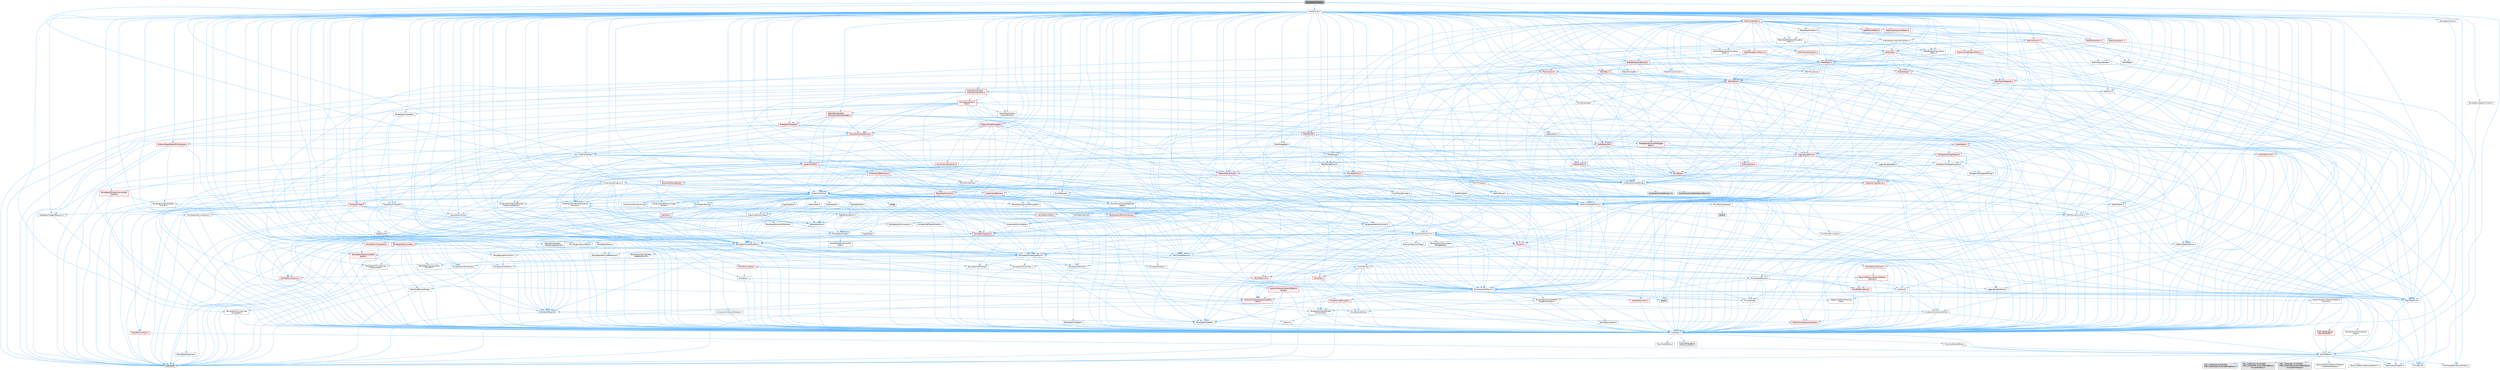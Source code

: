 digraph "ScriptStackTracker.h"
{
 // INTERACTIVE_SVG=YES
 // LATEX_PDF_SIZE
  bgcolor="transparent";
  edge [fontname=Helvetica,fontsize=10,labelfontname=Helvetica,labelfontsize=10];
  node [fontname=Helvetica,fontsize=10,shape=box,height=0.2,width=0.4];
  Node1 [id="Node000001",label="ScriptStackTracker.h",height=0.2,width=0.4,color="gray40", fillcolor="grey60", style="filled", fontcolor="black",tooltip=" "];
  Node1 -> Node2 [id="edge1_Node000001_Node000002",color="steelblue1",style="solid",tooltip=" "];
  Node2 [id="Node000002",label="Containers/Array.h",height=0.2,width=0.4,color="grey40", fillcolor="white", style="filled",URL="$df/dd0/Array_8h.html",tooltip=" "];
  Node2 -> Node3 [id="edge2_Node000002_Node000003",color="steelblue1",style="solid",tooltip=" "];
  Node3 [id="Node000003",label="CoreTypes.h",height=0.2,width=0.4,color="grey40", fillcolor="white", style="filled",URL="$dc/dec/CoreTypes_8h.html",tooltip=" "];
  Node3 -> Node4 [id="edge3_Node000003_Node000004",color="steelblue1",style="solid",tooltip=" "];
  Node4 [id="Node000004",label="HAL/Platform.h",height=0.2,width=0.4,color="grey40", fillcolor="white", style="filled",URL="$d9/dd0/Platform_8h.html",tooltip=" "];
  Node4 -> Node5 [id="edge4_Node000004_Node000005",color="steelblue1",style="solid",tooltip=" "];
  Node5 [id="Node000005",label="Misc/Build.h",height=0.2,width=0.4,color="grey40", fillcolor="white", style="filled",URL="$d3/dbb/Build_8h.html",tooltip=" "];
  Node4 -> Node6 [id="edge5_Node000004_Node000006",color="steelblue1",style="solid",tooltip=" "];
  Node6 [id="Node000006",label="Misc/LargeWorldCoordinates.h",height=0.2,width=0.4,color="grey40", fillcolor="white", style="filled",URL="$d2/dcb/LargeWorldCoordinates_8h.html",tooltip=" "];
  Node4 -> Node7 [id="edge6_Node000004_Node000007",color="steelblue1",style="solid",tooltip=" "];
  Node7 [id="Node000007",label="type_traits",height=0.2,width=0.4,color="grey60", fillcolor="#E0E0E0", style="filled",tooltip=" "];
  Node4 -> Node8 [id="edge7_Node000004_Node000008",color="steelblue1",style="solid",tooltip=" "];
  Node8 [id="Node000008",label="PreprocessorHelpers.h",height=0.2,width=0.4,color="grey40", fillcolor="white", style="filled",URL="$db/ddb/PreprocessorHelpers_8h.html",tooltip=" "];
  Node4 -> Node9 [id="edge8_Node000004_Node000009",color="steelblue1",style="solid",tooltip=" "];
  Node9 [id="Node000009",label="UBT_COMPILED_PLATFORM\l/UBT_COMPILED_PLATFORMPlatform\lCompilerPreSetup.h",height=0.2,width=0.4,color="grey60", fillcolor="#E0E0E0", style="filled",tooltip=" "];
  Node4 -> Node10 [id="edge9_Node000004_Node000010",color="steelblue1",style="solid",tooltip=" "];
  Node10 [id="Node000010",label="GenericPlatform/GenericPlatform\lCompilerPreSetup.h",height=0.2,width=0.4,color="grey40", fillcolor="white", style="filled",URL="$d9/dc8/GenericPlatformCompilerPreSetup_8h.html",tooltip=" "];
  Node4 -> Node11 [id="edge10_Node000004_Node000011",color="steelblue1",style="solid",tooltip=" "];
  Node11 [id="Node000011",label="GenericPlatform/GenericPlatform.h",height=0.2,width=0.4,color="grey40", fillcolor="white", style="filled",URL="$d6/d84/GenericPlatform_8h.html",tooltip=" "];
  Node4 -> Node12 [id="edge11_Node000004_Node000012",color="steelblue1",style="solid",tooltip=" "];
  Node12 [id="Node000012",label="UBT_COMPILED_PLATFORM\l/UBT_COMPILED_PLATFORMPlatform.h",height=0.2,width=0.4,color="grey60", fillcolor="#E0E0E0", style="filled",tooltip=" "];
  Node4 -> Node13 [id="edge12_Node000004_Node000013",color="steelblue1",style="solid",tooltip=" "];
  Node13 [id="Node000013",label="UBT_COMPILED_PLATFORM\l/UBT_COMPILED_PLATFORMPlatform\lCompilerSetup.h",height=0.2,width=0.4,color="grey60", fillcolor="#E0E0E0", style="filled",tooltip=" "];
  Node3 -> Node14 [id="edge13_Node000003_Node000014",color="steelblue1",style="solid",tooltip=" "];
  Node14 [id="Node000014",label="ProfilingDebugging\l/UMemoryDefines.h",height=0.2,width=0.4,color="grey40", fillcolor="white", style="filled",URL="$d2/da2/UMemoryDefines_8h.html",tooltip=" "];
  Node3 -> Node15 [id="edge14_Node000003_Node000015",color="steelblue1",style="solid",tooltip=" "];
  Node15 [id="Node000015",label="Misc/CoreMiscDefines.h",height=0.2,width=0.4,color="grey40", fillcolor="white", style="filled",URL="$da/d38/CoreMiscDefines_8h.html",tooltip=" "];
  Node15 -> Node4 [id="edge15_Node000015_Node000004",color="steelblue1",style="solid",tooltip=" "];
  Node15 -> Node8 [id="edge16_Node000015_Node000008",color="steelblue1",style="solid",tooltip=" "];
  Node3 -> Node16 [id="edge17_Node000003_Node000016",color="steelblue1",style="solid",tooltip=" "];
  Node16 [id="Node000016",label="Misc/CoreDefines.h",height=0.2,width=0.4,color="grey40", fillcolor="white", style="filled",URL="$d3/dd2/CoreDefines_8h.html",tooltip=" "];
  Node2 -> Node17 [id="edge18_Node000002_Node000017",color="steelblue1",style="solid",tooltip=" "];
  Node17 [id="Node000017",label="Misc/AssertionMacros.h",height=0.2,width=0.4,color="grey40", fillcolor="white", style="filled",URL="$d0/dfa/AssertionMacros_8h.html",tooltip=" "];
  Node17 -> Node3 [id="edge19_Node000017_Node000003",color="steelblue1",style="solid",tooltip=" "];
  Node17 -> Node4 [id="edge20_Node000017_Node000004",color="steelblue1",style="solid",tooltip=" "];
  Node17 -> Node18 [id="edge21_Node000017_Node000018",color="steelblue1",style="solid",tooltip=" "];
  Node18 [id="Node000018",label="HAL/PlatformMisc.h",height=0.2,width=0.4,color="red", fillcolor="#FFF0F0", style="filled",URL="$d0/df5/PlatformMisc_8h.html",tooltip=" "];
  Node18 -> Node3 [id="edge22_Node000018_Node000003",color="steelblue1",style="solid",tooltip=" "];
  Node17 -> Node8 [id="edge23_Node000017_Node000008",color="steelblue1",style="solid",tooltip=" "];
  Node17 -> Node54 [id="edge24_Node000017_Node000054",color="steelblue1",style="solid",tooltip=" "];
  Node54 [id="Node000054",label="Templates/EnableIf.h",height=0.2,width=0.4,color="grey40", fillcolor="white", style="filled",URL="$d7/d60/EnableIf_8h.html",tooltip=" "];
  Node54 -> Node3 [id="edge25_Node000054_Node000003",color="steelblue1",style="solid",tooltip=" "];
  Node17 -> Node55 [id="edge26_Node000017_Node000055",color="steelblue1",style="solid",tooltip=" "];
  Node55 [id="Node000055",label="Templates/IsArrayOrRefOf\lTypeByPredicate.h",height=0.2,width=0.4,color="grey40", fillcolor="white", style="filled",URL="$d6/da1/IsArrayOrRefOfTypeByPredicate_8h.html",tooltip=" "];
  Node55 -> Node3 [id="edge27_Node000055_Node000003",color="steelblue1",style="solid",tooltip=" "];
  Node17 -> Node56 [id="edge28_Node000017_Node000056",color="steelblue1",style="solid",tooltip=" "];
  Node56 [id="Node000056",label="Templates/IsValidVariadic\lFunctionArg.h",height=0.2,width=0.4,color="grey40", fillcolor="white", style="filled",URL="$d0/dc8/IsValidVariadicFunctionArg_8h.html",tooltip=" "];
  Node56 -> Node3 [id="edge29_Node000056_Node000003",color="steelblue1",style="solid",tooltip=" "];
  Node56 -> Node57 [id="edge30_Node000056_Node000057",color="steelblue1",style="solid",tooltip=" "];
  Node57 [id="Node000057",label="IsEnum.h",height=0.2,width=0.4,color="grey40", fillcolor="white", style="filled",URL="$d4/de5/IsEnum_8h.html",tooltip=" "];
  Node56 -> Node7 [id="edge31_Node000056_Node000007",color="steelblue1",style="solid",tooltip=" "];
  Node17 -> Node58 [id="edge32_Node000017_Node000058",color="steelblue1",style="solid",tooltip=" "];
  Node58 [id="Node000058",label="Traits/IsCharEncodingCompatible\lWith.h",height=0.2,width=0.4,color="red", fillcolor="#FFF0F0", style="filled",URL="$df/dd1/IsCharEncodingCompatibleWith_8h.html",tooltip=" "];
  Node58 -> Node7 [id="edge33_Node000058_Node000007",color="steelblue1",style="solid",tooltip=" "];
  Node17 -> Node60 [id="edge34_Node000017_Node000060",color="steelblue1",style="solid",tooltip=" "];
  Node60 [id="Node000060",label="Misc/VarArgs.h",height=0.2,width=0.4,color="grey40", fillcolor="white", style="filled",URL="$d5/d6f/VarArgs_8h.html",tooltip=" "];
  Node60 -> Node3 [id="edge35_Node000060_Node000003",color="steelblue1",style="solid",tooltip=" "];
  Node17 -> Node61 [id="edge36_Node000017_Node000061",color="steelblue1",style="solid",tooltip=" "];
  Node61 [id="Node000061",label="String/FormatStringSan.h",height=0.2,width=0.4,color="red", fillcolor="#FFF0F0", style="filled",URL="$d3/d8b/FormatStringSan_8h.html",tooltip=" "];
  Node61 -> Node7 [id="edge37_Node000061_Node000007",color="steelblue1",style="solid",tooltip=" "];
  Node61 -> Node3 [id="edge38_Node000061_Node000003",color="steelblue1",style="solid",tooltip=" "];
  Node61 -> Node62 [id="edge39_Node000061_Node000062",color="steelblue1",style="solid",tooltip=" "];
  Node62 [id="Node000062",label="Templates/Requires.h",height=0.2,width=0.4,color="grey40", fillcolor="white", style="filled",URL="$dc/d96/Requires_8h.html",tooltip=" "];
  Node62 -> Node54 [id="edge40_Node000062_Node000054",color="steelblue1",style="solid",tooltip=" "];
  Node62 -> Node7 [id="edge41_Node000062_Node000007",color="steelblue1",style="solid",tooltip=" "];
  Node61 -> Node63 [id="edge42_Node000061_Node000063",color="steelblue1",style="solid",tooltip=" "];
  Node63 [id="Node000063",label="Templates/Identity.h",height=0.2,width=0.4,color="grey40", fillcolor="white", style="filled",URL="$d0/dd5/Identity_8h.html",tooltip=" "];
  Node61 -> Node56 [id="edge43_Node000061_Node000056",color="steelblue1",style="solid",tooltip=" "];
  Node61 -> Node26 [id="edge44_Node000061_Node000026",color="steelblue1",style="solid",tooltip=" "];
  Node26 [id="Node000026",label="Containers/ContainersFwd.h",height=0.2,width=0.4,color="grey40", fillcolor="white", style="filled",URL="$d4/d0a/ContainersFwd_8h.html",tooltip=" "];
  Node26 -> Node4 [id="edge45_Node000026_Node000004",color="steelblue1",style="solid",tooltip=" "];
  Node26 -> Node3 [id="edge46_Node000026_Node000003",color="steelblue1",style="solid",tooltip=" "];
  Node26 -> Node23 [id="edge47_Node000026_Node000023",color="steelblue1",style="solid",tooltip=" "];
  Node23 [id="Node000023",label="Traits/IsContiguousContainer.h",height=0.2,width=0.4,color="red", fillcolor="#FFF0F0", style="filled",URL="$d5/d3c/IsContiguousContainer_8h.html",tooltip=" "];
  Node23 -> Node3 [id="edge48_Node000023_Node000003",color="steelblue1",style="solid",tooltip=" "];
  Node17 -> Node67 [id="edge49_Node000017_Node000067",color="steelblue1",style="solid",tooltip=" "];
  Node67 [id="Node000067",label="atomic",height=0.2,width=0.4,color="grey60", fillcolor="#E0E0E0", style="filled",tooltip=" "];
  Node2 -> Node68 [id="edge50_Node000002_Node000068",color="steelblue1",style="solid",tooltip=" "];
  Node68 [id="Node000068",label="Misc/IntrusiveUnsetOptional\lState.h",height=0.2,width=0.4,color="grey40", fillcolor="white", style="filled",URL="$d2/d0a/IntrusiveUnsetOptionalState_8h.html",tooltip=" "];
  Node68 -> Node69 [id="edge51_Node000068_Node000069",color="steelblue1",style="solid",tooltip=" "];
  Node69 [id="Node000069",label="Misc/OptionalFwd.h",height=0.2,width=0.4,color="grey40", fillcolor="white", style="filled",URL="$dc/d50/OptionalFwd_8h.html",tooltip=" "];
  Node2 -> Node70 [id="edge52_Node000002_Node000070",color="steelblue1",style="solid",tooltip=" "];
  Node70 [id="Node000070",label="Misc/ReverseIterate.h",height=0.2,width=0.4,color="grey40", fillcolor="white", style="filled",URL="$db/de3/ReverseIterate_8h.html",tooltip=" "];
  Node70 -> Node4 [id="edge53_Node000070_Node000004",color="steelblue1",style="solid",tooltip=" "];
  Node70 -> Node71 [id="edge54_Node000070_Node000071",color="steelblue1",style="solid",tooltip=" "];
  Node71 [id="Node000071",label="iterator",height=0.2,width=0.4,color="grey60", fillcolor="#E0E0E0", style="filled",tooltip=" "];
  Node2 -> Node72 [id="edge55_Node000002_Node000072",color="steelblue1",style="solid",tooltip=" "];
  Node72 [id="Node000072",label="HAL/UnrealMemory.h",height=0.2,width=0.4,color="grey40", fillcolor="white", style="filled",URL="$d9/d96/UnrealMemory_8h.html",tooltip=" "];
  Node72 -> Node3 [id="edge56_Node000072_Node000003",color="steelblue1",style="solid",tooltip=" "];
  Node72 -> Node73 [id="edge57_Node000072_Node000073",color="steelblue1",style="solid",tooltip=" "];
  Node73 [id="Node000073",label="GenericPlatform/GenericPlatform\lMemory.h",height=0.2,width=0.4,color="red", fillcolor="#FFF0F0", style="filled",URL="$dd/d22/GenericPlatformMemory_8h.html",tooltip=" "];
  Node73 -> Node25 [id="edge58_Node000073_Node000025",color="steelblue1",style="solid",tooltip=" "];
  Node25 [id="Node000025",label="CoreFwd.h",height=0.2,width=0.4,color="grey40", fillcolor="white", style="filled",URL="$d1/d1e/CoreFwd_8h.html",tooltip=" "];
  Node25 -> Node3 [id="edge59_Node000025_Node000003",color="steelblue1",style="solid",tooltip=" "];
  Node25 -> Node26 [id="edge60_Node000025_Node000026",color="steelblue1",style="solid",tooltip=" "];
  Node25 -> Node27 [id="edge61_Node000025_Node000027",color="steelblue1",style="solid",tooltip=" "];
  Node27 [id="Node000027",label="Math/MathFwd.h",height=0.2,width=0.4,color="grey40", fillcolor="white", style="filled",URL="$d2/d10/MathFwd_8h.html",tooltip=" "];
  Node27 -> Node4 [id="edge62_Node000027_Node000004",color="steelblue1",style="solid",tooltip=" "];
  Node25 -> Node28 [id="edge63_Node000025_Node000028",color="steelblue1",style="solid",tooltip=" "];
  Node28 [id="Node000028",label="UObject/UObjectHierarchy\lFwd.h",height=0.2,width=0.4,color="grey40", fillcolor="white", style="filled",URL="$d3/d13/UObjectHierarchyFwd_8h.html",tooltip=" "];
  Node73 -> Node3 [id="edge64_Node000073_Node000003",color="steelblue1",style="solid",tooltip=" "];
  Node73 -> Node74 [id="edge65_Node000073_Node000074",color="steelblue1",style="solid",tooltip=" "];
  Node74 [id="Node000074",label="HAL/PlatformString.h",height=0.2,width=0.4,color="red", fillcolor="#FFF0F0", style="filled",URL="$db/db5/PlatformString_8h.html",tooltip=" "];
  Node74 -> Node3 [id="edge66_Node000074_Node000003",color="steelblue1",style="solid",tooltip=" "];
  Node72 -> Node76 [id="edge67_Node000072_Node000076",color="steelblue1",style="solid",tooltip=" "];
  Node76 [id="Node000076",label="HAL/MemoryBase.h",height=0.2,width=0.4,color="red", fillcolor="#FFF0F0", style="filled",URL="$d6/d9f/MemoryBase_8h.html",tooltip=" "];
  Node76 -> Node3 [id="edge68_Node000076_Node000003",color="steelblue1",style="solid",tooltip=" "];
  Node76 -> Node47 [id="edge69_Node000076_Node000047",color="steelblue1",style="solid",tooltip=" "];
  Node47 [id="Node000047",label="HAL/PlatformAtomics.h",height=0.2,width=0.4,color="red", fillcolor="#FFF0F0", style="filled",URL="$d3/d36/PlatformAtomics_8h.html",tooltip=" "];
  Node47 -> Node3 [id="edge70_Node000047_Node000003",color="steelblue1",style="solid",tooltip=" "];
  Node76 -> Node30 [id="edge71_Node000076_Node000030",color="steelblue1",style="solid",tooltip=" "];
  Node30 [id="Node000030",label="HAL/PlatformCrt.h",height=0.2,width=0.4,color="red", fillcolor="#FFF0F0", style="filled",URL="$d8/d75/PlatformCrt_8h.html",tooltip=" "];
  Node76 -> Node77 [id="edge72_Node000076_Node000077",color="steelblue1",style="solid",tooltip=" "];
  Node77 [id="Node000077",label="Misc/Exec.h",height=0.2,width=0.4,color="grey40", fillcolor="white", style="filled",URL="$de/ddb/Exec_8h.html",tooltip=" "];
  Node77 -> Node3 [id="edge73_Node000077_Node000003",color="steelblue1",style="solid",tooltip=" "];
  Node77 -> Node17 [id="edge74_Node000077_Node000017",color="steelblue1",style="solid",tooltip=" "];
  Node76 -> Node78 [id="edge75_Node000076_Node000078",color="steelblue1",style="solid",tooltip=" "];
  Node78 [id="Node000078",label="Misc/OutputDevice.h",height=0.2,width=0.4,color="grey40", fillcolor="white", style="filled",URL="$d7/d32/OutputDevice_8h.html",tooltip=" "];
  Node78 -> Node25 [id="edge76_Node000078_Node000025",color="steelblue1",style="solid",tooltip=" "];
  Node78 -> Node3 [id="edge77_Node000078_Node000003",color="steelblue1",style="solid",tooltip=" "];
  Node78 -> Node79 [id="edge78_Node000078_Node000079",color="steelblue1",style="solid",tooltip=" "];
  Node79 [id="Node000079",label="Logging/LogVerbosity.h",height=0.2,width=0.4,color="grey40", fillcolor="white", style="filled",URL="$d2/d8f/LogVerbosity_8h.html",tooltip=" "];
  Node79 -> Node3 [id="edge79_Node000079_Node000003",color="steelblue1",style="solid",tooltip=" "];
  Node78 -> Node60 [id="edge80_Node000078_Node000060",color="steelblue1",style="solid",tooltip=" "];
  Node78 -> Node55 [id="edge81_Node000078_Node000055",color="steelblue1",style="solid",tooltip=" "];
  Node78 -> Node56 [id="edge82_Node000078_Node000056",color="steelblue1",style="solid",tooltip=" "];
  Node78 -> Node58 [id="edge83_Node000078_Node000058",color="steelblue1",style="solid",tooltip=" "];
  Node72 -> Node89 [id="edge84_Node000072_Node000089",color="steelblue1",style="solid",tooltip=" "];
  Node89 [id="Node000089",label="HAL/PlatformMemory.h",height=0.2,width=0.4,color="red", fillcolor="#FFF0F0", style="filled",URL="$de/d68/PlatformMemory_8h.html",tooltip=" "];
  Node89 -> Node3 [id="edge85_Node000089_Node000003",color="steelblue1",style="solid",tooltip=" "];
  Node89 -> Node73 [id="edge86_Node000089_Node000073",color="steelblue1",style="solid",tooltip=" "];
  Node72 -> Node91 [id="edge87_Node000072_Node000091",color="steelblue1",style="solid",tooltip=" "];
  Node91 [id="Node000091",label="ProfilingDebugging\l/MemoryTrace.h",height=0.2,width=0.4,color="red", fillcolor="#FFF0F0", style="filled",URL="$da/dd7/MemoryTrace_8h.html",tooltip=" "];
  Node91 -> Node4 [id="edge88_Node000091_Node000004",color="steelblue1",style="solid",tooltip=" "];
  Node72 -> Node92 [id="edge89_Node000072_Node000092",color="steelblue1",style="solid",tooltip=" "];
  Node92 [id="Node000092",label="Templates/IsPointer.h",height=0.2,width=0.4,color="grey40", fillcolor="white", style="filled",URL="$d7/d05/IsPointer_8h.html",tooltip=" "];
  Node92 -> Node3 [id="edge90_Node000092_Node000003",color="steelblue1",style="solid",tooltip=" "];
  Node2 -> Node93 [id="edge91_Node000002_Node000093",color="steelblue1",style="solid",tooltip=" "];
  Node93 [id="Node000093",label="Templates/UnrealTypeTraits.h",height=0.2,width=0.4,color="grey40", fillcolor="white", style="filled",URL="$d2/d2d/UnrealTypeTraits_8h.html",tooltip=" "];
  Node93 -> Node3 [id="edge92_Node000093_Node000003",color="steelblue1",style="solid",tooltip=" "];
  Node93 -> Node92 [id="edge93_Node000093_Node000092",color="steelblue1",style="solid",tooltip=" "];
  Node93 -> Node17 [id="edge94_Node000093_Node000017",color="steelblue1",style="solid",tooltip=" "];
  Node93 -> Node85 [id="edge95_Node000093_Node000085",color="steelblue1",style="solid",tooltip=" "];
  Node85 [id="Node000085",label="Templates/AndOrNot.h",height=0.2,width=0.4,color="grey40", fillcolor="white", style="filled",URL="$db/d0a/AndOrNot_8h.html",tooltip=" "];
  Node85 -> Node3 [id="edge96_Node000085_Node000003",color="steelblue1",style="solid",tooltip=" "];
  Node93 -> Node54 [id="edge97_Node000093_Node000054",color="steelblue1",style="solid",tooltip=" "];
  Node93 -> Node94 [id="edge98_Node000093_Node000094",color="steelblue1",style="solid",tooltip=" "];
  Node94 [id="Node000094",label="Templates/IsArithmetic.h",height=0.2,width=0.4,color="grey40", fillcolor="white", style="filled",URL="$d2/d5d/IsArithmetic_8h.html",tooltip=" "];
  Node94 -> Node3 [id="edge99_Node000094_Node000003",color="steelblue1",style="solid",tooltip=" "];
  Node93 -> Node57 [id="edge100_Node000093_Node000057",color="steelblue1",style="solid",tooltip=" "];
  Node93 -> Node95 [id="edge101_Node000093_Node000095",color="steelblue1",style="solid",tooltip=" "];
  Node95 [id="Node000095",label="Templates/Models.h",height=0.2,width=0.4,color="grey40", fillcolor="white", style="filled",URL="$d3/d0c/Models_8h.html",tooltip=" "];
  Node95 -> Node63 [id="edge102_Node000095_Node000063",color="steelblue1",style="solid",tooltip=" "];
  Node93 -> Node96 [id="edge103_Node000093_Node000096",color="steelblue1",style="solid",tooltip=" "];
  Node96 [id="Node000096",label="Templates/IsPODType.h",height=0.2,width=0.4,color="grey40", fillcolor="white", style="filled",URL="$d7/db1/IsPODType_8h.html",tooltip=" "];
  Node96 -> Node3 [id="edge104_Node000096_Node000003",color="steelblue1",style="solid",tooltip=" "];
  Node93 -> Node97 [id="edge105_Node000093_Node000097",color="steelblue1",style="solid",tooltip=" "];
  Node97 [id="Node000097",label="Templates/IsUECoreType.h",height=0.2,width=0.4,color="grey40", fillcolor="white", style="filled",URL="$d1/db8/IsUECoreType_8h.html",tooltip=" "];
  Node97 -> Node3 [id="edge106_Node000097_Node000003",color="steelblue1",style="solid",tooltip=" "];
  Node97 -> Node7 [id="edge107_Node000097_Node000007",color="steelblue1",style="solid",tooltip=" "];
  Node93 -> Node86 [id="edge108_Node000093_Node000086",color="steelblue1",style="solid",tooltip=" "];
  Node86 [id="Node000086",label="Templates/IsTriviallyCopy\lConstructible.h",height=0.2,width=0.4,color="grey40", fillcolor="white", style="filled",URL="$d3/d78/IsTriviallyCopyConstructible_8h.html",tooltip=" "];
  Node86 -> Node3 [id="edge109_Node000086_Node000003",color="steelblue1",style="solid",tooltip=" "];
  Node86 -> Node7 [id="edge110_Node000086_Node000007",color="steelblue1",style="solid",tooltip=" "];
  Node2 -> Node98 [id="edge111_Node000002_Node000098",color="steelblue1",style="solid",tooltip=" "];
  Node98 [id="Node000098",label="Templates/UnrealTemplate.h",height=0.2,width=0.4,color="grey40", fillcolor="white", style="filled",URL="$d4/d24/UnrealTemplate_8h.html",tooltip=" "];
  Node98 -> Node3 [id="edge112_Node000098_Node000003",color="steelblue1",style="solid",tooltip=" "];
  Node98 -> Node92 [id="edge113_Node000098_Node000092",color="steelblue1",style="solid",tooltip=" "];
  Node98 -> Node72 [id="edge114_Node000098_Node000072",color="steelblue1",style="solid",tooltip=" "];
  Node98 -> Node99 [id="edge115_Node000098_Node000099",color="steelblue1",style="solid",tooltip=" "];
  Node99 [id="Node000099",label="Templates/CopyQualifiers\lAndRefsFromTo.h",height=0.2,width=0.4,color="grey40", fillcolor="white", style="filled",URL="$d3/db3/CopyQualifiersAndRefsFromTo_8h.html",tooltip=" "];
  Node99 -> Node100 [id="edge116_Node000099_Node000100",color="steelblue1",style="solid",tooltip=" "];
  Node100 [id="Node000100",label="Templates/CopyQualifiers\lFromTo.h",height=0.2,width=0.4,color="grey40", fillcolor="white", style="filled",URL="$d5/db4/CopyQualifiersFromTo_8h.html",tooltip=" "];
  Node98 -> Node93 [id="edge117_Node000098_Node000093",color="steelblue1",style="solid",tooltip=" "];
  Node98 -> Node101 [id="edge118_Node000098_Node000101",color="steelblue1",style="solid",tooltip=" "];
  Node101 [id="Node000101",label="Templates/RemoveReference.h",height=0.2,width=0.4,color="grey40", fillcolor="white", style="filled",URL="$da/dbe/RemoveReference_8h.html",tooltip=" "];
  Node101 -> Node3 [id="edge119_Node000101_Node000003",color="steelblue1",style="solid",tooltip=" "];
  Node98 -> Node62 [id="edge120_Node000098_Node000062",color="steelblue1",style="solid",tooltip=" "];
  Node98 -> Node102 [id="edge121_Node000098_Node000102",color="steelblue1",style="solid",tooltip=" "];
  Node102 [id="Node000102",label="Templates/TypeCompatible\lBytes.h",height=0.2,width=0.4,color="red", fillcolor="#FFF0F0", style="filled",URL="$df/d0a/TypeCompatibleBytes_8h.html",tooltip=" "];
  Node102 -> Node3 [id="edge122_Node000102_Node000003",color="steelblue1",style="solid",tooltip=" "];
  Node102 -> Node7 [id="edge123_Node000102_Node000007",color="steelblue1",style="solid",tooltip=" "];
  Node98 -> Node63 [id="edge124_Node000098_Node000063",color="steelblue1",style="solid",tooltip=" "];
  Node98 -> Node23 [id="edge125_Node000098_Node000023",color="steelblue1",style="solid",tooltip=" "];
  Node98 -> Node103 [id="edge126_Node000098_Node000103",color="steelblue1",style="solid",tooltip=" "];
  Node103 [id="Node000103",label="Traits/UseBitwiseSwap.h",height=0.2,width=0.4,color="grey40", fillcolor="white", style="filled",URL="$db/df3/UseBitwiseSwap_8h.html",tooltip=" "];
  Node103 -> Node3 [id="edge127_Node000103_Node000003",color="steelblue1",style="solid",tooltip=" "];
  Node103 -> Node7 [id="edge128_Node000103_Node000007",color="steelblue1",style="solid",tooltip=" "];
  Node98 -> Node7 [id="edge129_Node000098_Node000007",color="steelblue1",style="solid",tooltip=" "];
  Node2 -> Node104 [id="edge130_Node000002_Node000104",color="steelblue1",style="solid",tooltip=" "];
  Node104 [id="Node000104",label="Containers/AllowShrinking.h",height=0.2,width=0.4,color="grey40", fillcolor="white", style="filled",URL="$d7/d1a/AllowShrinking_8h.html",tooltip=" "];
  Node104 -> Node3 [id="edge131_Node000104_Node000003",color="steelblue1",style="solid",tooltip=" "];
  Node2 -> Node105 [id="edge132_Node000002_Node000105",color="steelblue1",style="solid",tooltip=" "];
  Node105 [id="Node000105",label="Containers/ContainerAllocation\lPolicies.h",height=0.2,width=0.4,color="grey40", fillcolor="white", style="filled",URL="$d7/dff/ContainerAllocationPolicies_8h.html",tooltip=" "];
  Node105 -> Node3 [id="edge133_Node000105_Node000003",color="steelblue1",style="solid",tooltip=" "];
  Node105 -> Node106 [id="edge134_Node000105_Node000106",color="steelblue1",style="solid",tooltip=" "];
  Node106 [id="Node000106",label="Containers/ContainerHelpers.h",height=0.2,width=0.4,color="grey40", fillcolor="white", style="filled",URL="$d7/d33/ContainerHelpers_8h.html",tooltip=" "];
  Node106 -> Node3 [id="edge135_Node000106_Node000003",color="steelblue1",style="solid",tooltip=" "];
  Node105 -> Node105 [id="edge136_Node000105_Node000105",color="steelblue1",style="solid",tooltip=" "];
  Node105 -> Node107 [id="edge137_Node000105_Node000107",color="steelblue1",style="solid",tooltip=" "];
  Node107 [id="Node000107",label="HAL/PlatformMath.h",height=0.2,width=0.4,color="red", fillcolor="#FFF0F0", style="filled",URL="$dc/d53/PlatformMath_8h.html",tooltip=" "];
  Node107 -> Node3 [id="edge138_Node000107_Node000003",color="steelblue1",style="solid",tooltip=" "];
  Node105 -> Node72 [id="edge139_Node000105_Node000072",color="steelblue1",style="solid",tooltip=" "];
  Node105 -> Node40 [id="edge140_Node000105_Node000040",color="steelblue1",style="solid",tooltip=" "];
  Node40 [id="Node000040",label="Math/NumericLimits.h",height=0.2,width=0.4,color="grey40", fillcolor="white", style="filled",URL="$df/d1b/NumericLimits_8h.html",tooltip=" "];
  Node40 -> Node3 [id="edge141_Node000040_Node000003",color="steelblue1",style="solid",tooltip=" "];
  Node105 -> Node17 [id="edge142_Node000105_Node000017",color="steelblue1",style="solid",tooltip=" "];
  Node105 -> Node115 [id="edge143_Node000105_Node000115",color="steelblue1",style="solid",tooltip=" "];
  Node115 [id="Node000115",label="Templates/IsPolymorphic.h",height=0.2,width=0.4,color="grey40", fillcolor="white", style="filled",URL="$dc/d20/IsPolymorphic_8h.html",tooltip=" "];
  Node105 -> Node116 [id="edge144_Node000105_Node000116",color="steelblue1",style="solid",tooltip=" "];
  Node116 [id="Node000116",label="Templates/MemoryOps.h",height=0.2,width=0.4,color="red", fillcolor="#FFF0F0", style="filled",URL="$db/dea/MemoryOps_8h.html",tooltip=" "];
  Node116 -> Node3 [id="edge145_Node000116_Node000003",color="steelblue1",style="solid",tooltip=" "];
  Node116 -> Node72 [id="edge146_Node000116_Node000072",color="steelblue1",style="solid",tooltip=" "];
  Node116 -> Node87 [id="edge147_Node000116_Node000087",color="steelblue1",style="solid",tooltip=" "];
  Node87 [id="Node000087",label="Templates/IsTriviallyCopy\lAssignable.h",height=0.2,width=0.4,color="grey40", fillcolor="white", style="filled",URL="$d2/df2/IsTriviallyCopyAssignable_8h.html",tooltip=" "];
  Node87 -> Node3 [id="edge148_Node000087_Node000003",color="steelblue1",style="solid",tooltip=" "];
  Node87 -> Node7 [id="edge149_Node000087_Node000007",color="steelblue1",style="solid",tooltip=" "];
  Node116 -> Node86 [id="edge150_Node000116_Node000086",color="steelblue1",style="solid",tooltip=" "];
  Node116 -> Node62 [id="edge151_Node000116_Node000062",color="steelblue1",style="solid",tooltip=" "];
  Node116 -> Node93 [id="edge152_Node000116_Node000093",color="steelblue1",style="solid",tooltip=" "];
  Node116 -> Node103 [id="edge153_Node000116_Node000103",color="steelblue1",style="solid",tooltip=" "];
  Node116 -> Node7 [id="edge154_Node000116_Node000007",color="steelblue1",style="solid",tooltip=" "];
  Node105 -> Node102 [id="edge155_Node000105_Node000102",color="steelblue1",style="solid",tooltip=" "];
  Node105 -> Node7 [id="edge156_Node000105_Node000007",color="steelblue1",style="solid",tooltip=" "];
  Node2 -> Node117 [id="edge157_Node000002_Node000117",color="steelblue1",style="solid",tooltip=" "];
  Node117 [id="Node000117",label="Containers/ContainerElement\lTypeCompatibility.h",height=0.2,width=0.4,color="grey40", fillcolor="white", style="filled",URL="$df/ddf/ContainerElementTypeCompatibility_8h.html",tooltip=" "];
  Node117 -> Node3 [id="edge158_Node000117_Node000003",color="steelblue1",style="solid",tooltip=" "];
  Node117 -> Node93 [id="edge159_Node000117_Node000093",color="steelblue1",style="solid",tooltip=" "];
  Node2 -> Node118 [id="edge160_Node000002_Node000118",color="steelblue1",style="solid",tooltip=" "];
  Node118 [id="Node000118",label="Serialization/Archive.h",height=0.2,width=0.4,color="grey40", fillcolor="white", style="filled",URL="$d7/d3b/Archive_8h.html",tooltip=" "];
  Node118 -> Node25 [id="edge161_Node000118_Node000025",color="steelblue1",style="solid",tooltip=" "];
  Node118 -> Node3 [id="edge162_Node000118_Node000003",color="steelblue1",style="solid",tooltip=" "];
  Node118 -> Node119 [id="edge163_Node000118_Node000119",color="steelblue1",style="solid",tooltip=" "];
  Node119 [id="Node000119",label="HAL/PlatformProperties.h",height=0.2,width=0.4,color="red", fillcolor="#FFF0F0", style="filled",URL="$d9/db0/PlatformProperties_8h.html",tooltip=" "];
  Node119 -> Node3 [id="edge164_Node000119_Node000003",color="steelblue1",style="solid",tooltip=" "];
  Node118 -> Node122 [id="edge165_Node000118_Node000122",color="steelblue1",style="solid",tooltip=" "];
  Node122 [id="Node000122",label="Internationalization\l/TextNamespaceFwd.h",height=0.2,width=0.4,color="grey40", fillcolor="white", style="filled",URL="$d8/d97/TextNamespaceFwd_8h.html",tooltip=" "];
  Node122 -> Node3 [id="edge166_Node000122_Node000003",color="steelblue1",style="solid",tooltip=" "];
  Node118 -> Node27 [id="edge167_Node000118_Node000027",color="steelblue1",style="solid",tooltip=" "];
  Node118 -> Node17 [id="edge168_Node000118_Node000017",color="steelblue1",style="solid",tooltip=" "];
  Node118 -> Node5 [id="edge169_Node000118_Node000005",color="steelblue1",style="solid",tooltip=" "];
  Node118 -> Node41 [id="edge170_Node000118_Node000041",color="steelblue1",style="solid",tooltip=" "];
  Node41 [id="Node000041",label="Misc/CompressionFlags.h",height=0.2,width=0.4,color="grey40", fillcolor="white", style="filled",URL="$d9/d76/CompressionFlags_8h.html",tooltip=" "];
  Node118 -> Node123 [id="edge171_Node000118_Node000123",color="steelblue1",style="solid",tooltip=" "];
  Node123 [id="Node000123",label="Misc/EngineVersionBase.h",height=0.2,width=0.4,color="grey40", fillcolor="white", style="filled",URL="$d5/d2b/EngineVersionBase_8h.html",tooltip=" "];
  Node123 -> Node3 [id="edge172_Node000123_Node000003",color="steelblue1",style="solid",tooltip=" "];
  Node118 -> Node60 [id="edge173_Node000118_Node000060",color="steelblue1",style="solid",tooltip=" "];
  Node118 -> Node124 [id="edge174_Node000118_Node000124",color="steelblue1",style="solid",tooltip=" "];
  Node124 [id="Node000124",label="Serialization/ArchiveCook\lData.h",height=0.2,width=0.4,color="grey40", fillcolor="white", style="filled",URL="$dc/db6/ArchiveCookData_8h.html",tooltip=" "];
  Node124 -> Node4 [id="edge175_Node000124_Node000004",color="steelblue1",style="solid",tooltip=" "];
  Node118 -> Node125 [id="edge176_Node000118_Node000125",color="steelblue1",style="solid",tooltip=" "];
  Node125 [id="Node000125",label="Serialization/ArchiveSave\lPackageData.h",height=0.2,width=0.4,color="grey40", fillcolor="white", style="filled",URL="$d1/d37/ArchiveSavePackageData_8h.html",tooltip=" "];
  Node118 -> Node54 [id="edge177_Node000118_Node000054",color="steelblue1",style="solid",tooltip=" "];
  Node118 -> Node55 [id="edge178_Node000118_Node000055",color="steelblue1",style="solid",tooltip=" "];
  Node118 -> Node126 [id="edge179_Node000118_Node000126",color="steelblue1",style="solid",tooltip=" "];
  Node126 [id="Node000126",label="Templates/IsEnumClass.h",height=0.2,width=0.4,color="grey40", fillcolor="white", style="filled",URL="$d7/d15/IsEnumClass_8h.html",tooltip=" "];
  Node126 -> Node3 [id="edge180_Node000126_Node000003",color="steelblue1",style="solid",tooltip=" "];
  Node126 -> Node85 [id="edge181_Node000126_Node000085",color="steelblue1",style="solid",tooltip=" "];
  Node118 -> Node112 [id="edge182_Node000118_Node000112",color="steelblue1",style="solid",tooltip=" "];
  Node112 [id="Node000112",label="Templates/IsSigned.h",height=0.2,width=0.4,color="grey40", fillcolor="white", style="filled",URL="$d8/dd8/IsSigned_8h.html",tooltip=" "];
  Node112 -> Node3 [id="edge183_Node000112_Node000003",color="steelblue1",style="solid",tooltip=" "];
  Node118 -> Node56 [id="edge184_Node000118_Node000056",color="steelblue1",style="solid",tooltip=" "];
  Node118 -> Node98 [id="edge185_Node000118_Node000098",color="steelblue1",style="solid",tooltip=" "];
  Node118 -> Node58 [id="edge186_Node000118_Node000058",color="steelblue1",style="solid",tooltip=" "];
  Node118 -> Node127 [id="edge187_Node000118_Node000127",color="steelblue1",style="solid",tooltip=" "];
  Node127 [id="Node000127",label="UObject/ObjectVersion.h",height=0.2,width=0.4,color="grey40", fillcolor="white", style="filled",URL="$da/d63/ObjectVersion_8h.html",tooltip=" "];
  Node127 -> Node3 [id="edge188_Node000127_Node000003",color="steelblue1",style="solid",tooltip=" "];
  Node2 -> Node128 [id="edge189_Node000002_Node000128",color="steelblue1",style="solid",tooltip=" "];
  Node128 [id="Node000128",label="Serialization/MemoryImage\lWriter.h",height=0.2,width=0.4,color="grey40", fillcolor="white", style="filled",URL="$d0/d08/MemoryImageWriter_8h.html",tooltip=" "];
  Node128 -> Node3 [id="edge190_Node000128_Node000003",color="steelblue1",style="solid",tooltip=" "];
  Node128 -> Node129 [id="edge191_Node000128_Node000129",color="steelblue1",style="solid",tooltip=" "];
  Node129 [id="Node000129",label="Serialization/MemoryLayout.h",height=0.2,width=0.4,color="red", fillcolor="#FFF0F0", style="filled",URL="$d7/d66/MemoryLayout_8h.html",tooltip=" "];
  Node129 -> Node132 [id="edge192_Node000129_Node000132",color="steelblue1",style="solid",tooltip=" "];
  Node132 [id="Node000132",label="Containers/EnumAsByte.h",height=0.2,width=0.4,color="grey40", fillcolor="white", style="filled",URL="$d6/d9a/EnumAsByte_8h.html",tooltip=" "];
  Node132 -> Node3 [id="edge193_Node000132_Node000003",color="steelblue1",style="solid",tooltip=" "];
  Node132 -> Node96 [id="edge194_Node000132_Node000096",color="steelblue1",style="solid",tooltip=" "];
  Node132 -> Node133 [id="edge195_Node000132_Node000133",color="steelblue1",style="solid",tooltip=" "];
  Node133 [id="Node000133",label="Templates/TypeHash.h",height=0.2,width=0.4,color="red", fillcolor="#FFF0F0", style="filled",URL="$d1/d62/TypeHash_8h.html",tooltip=" "];
  Node133 -> Node3 [id="edge196_Node000133_Node000003",color="steelblue1",style="solid",tooltip=" "];
  Node133 -> Node62 [id="edge197_Node000133_Node000062",color="steelblue1",style="solid",tooltip=" "];
  Node133 -> Node134 [id="edge198_Node000133_Node000134",color="steelblue1",style="solid",tooltip=" "];
  Node134 [id="Node000134",label="Misc/Crc.h",height=0.2,width=0.4,color="red", fillcolor="#FFF0F0", style="filled",URL="$d4/dd2/Crc_8h.html",tooltip=" "];
  Node134 -> Node3 [id="edge199_Node000134_Node000003",color="steelblue1",style="solid",tooltip=" "];
  Node134 -> Node74 [id="edge200_Node000134_Node000074",color="steelblue1",style="solid",tooltip=" "];
  Node134 -> Node17 [id="edge201_Node000134_Node000017",color="steelblue1",style="solid",tooltip=" "];
  Node134 -> Node135 [id="edge202_Node000134_Node000135",color="steelblue1",style="solid",tooltip=" "];
  Node135 [id="Node000135",label="Misc/CString.h",height=0.2,width=0.4,color="grey40", fillcolor="white", style="filled",URL="$d2/d49/CString_8h.html",tooltip=" "];
  Node135 -> Node3 [id="edge203_Node000135_Node000003",color="steelblue1",style="solid",tooltip=" "];
  Node135 -> Node30 [id="edge204_Node000135_Node000030",color="steelblue1",style="solid",tooltip=" "];
  Node135 -> Node74 [id="edge205_Node000135_Node000074",color="steelblue1",style="solid",tooltip=" "];
  Node135 -> Node17 [id="edge206_Node000135_Node000017",color="steelblue1",style="solid",tooltip=" "];
  Node135 -> Node136 [id="edge207_Node000135_Node000136",color="steelblue1",style="solid",tooltip=" "];
  Node136 [id="Node000136",label="Misc/Char.h",height=0.2,width=0.4,color="red", fillcolor="#FFF0F0", style="filled",URL="$d0/d58/Char_8h.html",tooltip=" "];
  Node136 -> Node3 [id="edge208_Node000136_Node000003",color="steelblue1",style="solid",tooltip=" "];
  Node136 -> Node7 [id="edge209_Node000136_Node000007",color="steelblue1",style="solid",tooltip=" "];
  Node135 -> Node60 [id="edge210_Node000135_Node000060",color="steelblue1",style="solid",tooltip=" "];
  Node135 -> Node55 [id="edge211_Node000135_Node000055",color="steelblue1",style="solid",tooltip=" "];
  Node135 -> Node56 [id="edge212_Node000135_Node000056",color="steelblue1",style="solid",tooltip=" "];
  Node135 -> Node58 [id="edge213_Node000135_Node000058",color="steelblue1",style="solid",tooltip=" "];
  Node134 -> Node136 [id="edge214_Node000134_Node000136",color="steelblue1",style="solid",tooltip=" "];
  Node134 -> Node93 [id="edge215_Node000134_Node000093",color="steelblue1",style="solid",tooltip=" "];
  Node133 -> Node7 [id="edge216_Node000133_Node000007",color="steelblue1",style="solid",tooltip=" "];
  Node129 -> Node72 [id="edge217_Node000129_Node000072",color="steelblue1",style="solid",tooltip=" "];
  Node129 -> Node54 [id="edge218_Node000129_Node000054",color="steelblue1",style="solid",tooltip=" "];
  Node129 -> Node115 [id="edge219_Node000129_Node000115",color="steelblue1",style="solid",tooltip=" "];
  Node129 -> Node95 [id="edge220_Node000129_Node000095",color="steelblue1",style="solid",tooltip=" "];
  Node129 -> Node98 [id="edge221_Node000129_Node000098",color="steelblue1",style="solid",tooltip=" "];
  Node2 -> Node142 [id="edge222_Node000002_Node000142",color="steelblue1",style="solid",tooltip=" "];
  Node142 [id="Node000142",label="Algo/Heapify.h",height=0.2,width=0.4,color="grey40", fillcolor="white", style="filled",URL="$d0/d2a/Heapify_8h.html",tooltip=" "];
  Node142 -> Node143 [id="edge223_Node000142_Node000143",color="steelblue1",style="solid",tooltip=" "];
  Node143 [id="Node000143",label="Algo/Impl/BinaryHeap.h",height=0.2,width=0.4,color="grey40", fillcolor="white", style="filled",URL="$d7/da3/Algo_2Impl_2BinaryHeap_8h.html",tooltip=" "];
  Node143 -> Node144 [id="edge224_Node000143_Node000144",color="steelblue1",style="solid",tooltip=" "];
  Node144 [id="Node000144",label="Templates/Invoke.h",height=0.2,width=0.4,color="grey40", fillcolor="white", style="filled",URL="$d7/deb/Invoke_8h.html",tooltip=" "];
  Node144 -> Node3 [id="edge225_Node000144_Node000003",color="steelblue1",style="solid",tooltip=" "];
  Node144 -> Node145 [id="edge226_Node000144_Node000145",color="steelblue1",style="solid",tooltip=" "];
  Node145 [id="Node000145",label="Traits/MemberFunctionPtr\lOuter.h",height=0.2,width=0.4,color="grey40", fillcolor="white", style="filled",URL="$db/da7/MemberFunctionPtrOuter_8h.html",tooltip=" "];
  Node144 -> Node98 [id="edge227_Node000144_Node000098",color="steelblue1",style="solid",tooltip=" "];
  Node144 -> Node7 [id="edge228_Node000144_Node000007",color="steelblue1",style="solid",tooltip=" "];
  Node143 -> Node146 [id="edge229_Node000143_Node000146",color="steelblue1",style="solid",tooltip=" "];
  Node146 [id="Node000146",label="Templates/Projection.h",height=0.2,width=0.4,color="grey40", fillcolor="white", style="filled",URL="$d7/df0/Projection_8h.html",tooltip=" "];
  Node146 -> Node7 [id="edge230_Node000146_Node000007",color="steelblue1",style="solid",tooltip=" "];
  Node143 -> Node147 [id="edge231_Node000143_Node000147",color="steelblue1",style="solid",tooltip=" "];
  Node147 [id="Node000147",label="Templates/ReversePredicate.h",height=0.2,width=0.4,color="grey40", fillcolor="white", style="filled",URL="$d8/d28/ReversePredicate_8h.html",tooltip=" "];
  Node147 -> Node144 [id="edge232_Node000147_Node000144",color="steelblue1",style="solid",tooltip=" "];
  Node147 -> Node98 [id="edge233_Node000147_Node000098",color="steelblue1",style="solid",tooltip=" "];
  Node143 -> Node7 [id="edge234_Node000143_Node000007",color="steelblue1",style="solid",tooltip=" "];
  Node142 -> Node148 [id="edge235_Node000142_Node000148",color="steelblue1",style="solid",tooltip=" "];
  Node148 [id="Node000148",label="Templates/IdentityFunctor.h",height=0.2,width=0.4,color="grey40", fillcolor="white", style="filled",URL="$d7/d2e/IdentityFunctor_8h.html",tooltip=" "];
  Node148 -> Node4 [id="edge236_Node000148_Node000004",color="steelblue1",style="solid",tooltip=" "];
  Node142 -> Node144 [id="edge237_Node000142_Node000144",color="steelblue1",style="solid",tooltip=" "];
  Node142 -> Node149 [id="edge238_Node000142_Node000149",color="steelblue1",style="solid",tooltip=" "];
  Node149 [id="Node000149",label="Templates/Less.h",height=0.2,width=0.4,color="grey40", fillcolor="white", style="filled",URL="$de/dc8/Less_8h.html",tooltip=" "];
  Node149 -> Node3 [id="edge239_Node000149_Node000003",color="steelblue1",style="solid",tooltip=" "];
  Node149 -> Node98 [id="edge240_Node000149_Node000098",color="steelblue1",style="solid",tooltip=" "];
  Node142 -> Node98 [id="edge241_Node000142_Node000098",color="steelblue1",style="solid",tooltip=" "];
  Node2 -> Node150 [id="edge242_Node000002_Node000150",color="steelblue1",style="solid",tooltip=" "];
  Node150 [id="Node000150",label="Algo/HeapSort.h",height=0.2,width=0.4,color="grey40", fillcolor="white", style="filled",URL="$d3/d92/HeapSort_8h.html",tooltip=" "];
  Node150 -> Node143 [id="edge243_Node000150_Node000143",color="steelblue1",style="solid",tooltip=" "];
  Node150 -> Node148 [id="edge244_Node000150_Node000148",color="steelblue1",style="solid",tooltip=" "];
  Node150 -> Node149 [id="edge245_Node000150_Node000149",color="steelblue1",style="solid",tooltip=" "];
  Node150 -> Node98 [id="edge246_Node000150_Node000098",color="steelblue1",style="solid",tooltip=" "];
  Node2 -> Node151 [id="edge247_Node000002_Node000151",color="steelblue1",style="solid",tooltip=" "];
  Node151 [id="Node000151",label="Algo/IsHeap.h",height=0.2,width=0.4,color="grey40", fillcolor="white", style="filled",URL="$de/d32/IsHeap_8h.html",tooltip=" "];
  Node151 -> Node143 [id="edge248_Node000151_Node000143",color="steelblue1",style="solid",tooltip=" "];
  Node151 -> Node148 [id="edge249_Node000151_Node000148",color="steelblue1",style="solid",tooltip=" "];
  Node151 -> Node144 [id="edge250_Node000151_Node000144",color="steelblue1",style="solid",tooltip=" "];
  Node151 -> Node149 [id="edge251_Node000151_Node000149",color="steelblue1",style="solid",tooltip=" "];
  Node151 -> Node98 [id="edge252_Node000151_Node000098",color="steelblue1",style="solid",tooltip=" "];
  Node2 -> Node143 [id="edge253_Node000002_Node000143",color="steelblue1",style="solid",tooltip=" "];
  Node2 -> Node152 [id="edge254_Node000002_Node000152",color="steelblue1",style="solid",tooltip=" "];
  Node152 [id="Node000152",label="Algo/StableSort.h",height=0.2,width=0.4,color="grey40", fillcolor="white", style="filled",URL="$d7/d3c/StableSort_8h.html",tooltip=" "];
  Node152 -> Node153 [id="edge255_Node000152_Node000153",color="steelblue1",style="solid",tooltip=" "];
  Node153 [id="Node000153",label="Algo/BinarySearch.h",height=0.2,width=0.4,color="grey40", fillcolor="white", style="filled",URL="$db/db4/BinarySearch_8h.html",tooltip=" "];
  Node153 -> Node148 [id="edge256_Node000153_Node000148",color="steelblue1",style="solid",tooltip=" "];
  Node153 -> Node144 [id="edge257_Node000153_Node000144",color="steelblue1",style="solid",tooltip=" "];
  Node153 -> Node149 [id="edge258_Node000153_Node000149",color="steelblue1",style="solid",tooltip=" "];
  Node152 -> Node154 [id="edge259_Node000152_Node000154",color="steelblue1",style="solid",tooltip=" "];
  Node154 [id="Node000154",label="Algo/Rotate.h",height=0.2,width=0.4,color="grey40", fillcolor="white", style="filled",URL="$dd/da7/Rotate_8h.html",tooltip=" "];
  Node154 -> Node98 [id="edge260_Node000154_Node000098",color="steelblue1",style="solid",tooltip=" "];
  Node152 -> Node148 [id="edge261_Node000152_Node000148",color="steelblue1",style="solid",tooltip=" "];
  Node152 -> Node144 [id="edge262_Node000152_Node000144",color="steelblue1",style="solid",tooltip=" "];
  Node152 -> Node149 [id="edge263_Node000152_Node000149",color="steelblue1",style="solid",tooltip=" "];
  Node152 -> Node98 [id="edge264_Node000152_Node000098",color="steelblue1",style="solid",tooltip=" "];
  Node2 -> Node155 [id="edge265_Node000002_Node000155",color="steelblue1",style="solid",tooltip=" "];
  Node155 [id="Node000155",label="Concepts/GetTypeHashable.h",height=0.2,width=0.4,color="grey40", fillcolor="white", style="filled",URL="$d3/da2/GetTypeHashable_8h.html",tooltip=" "];
  Node155 -> Node3 [id="edge266_Node000155_Node000003",color="steelblue1",style="solid",tooltip=" "];
  Node155 -> Node133 [id="edge267_Node000155_Node000133",color="steelblue1",style="solid",tooltip=" "];
  Node2 -> Node148 [id="edge268_Node000002_Node000148",color="steelblue1",style="solid",tooltip=" "];
  Node2 -> Node144 [id="edge269_Node000002_Node000144",color="steelblue1",style="solid",tooltip=" "];
  Node2 -> Node149 [id="edge270_Node000002_Node000149",color="steelblue1",style="solid",tooltip=" "];
  Node2 -> Node156 [id="edge271_Node000002_Node000156",color="steelblue1",style="solid",tooltip=" "];
  Node156 [id="Node000156",label="Templates/LosesQualifiers\lFromTo.h",height=0.2,width=0.4,color="grey40", fillcolor="white", style="filled",URL="$d2/db3/LosesQualifiersFromTo_8h.html",tooltip=" "];
  Node156 -> Node100 [id="edge272_Node000156_Node000100",color="steelblue1",style="solid",tooltip=" "];
  Node156 -> Node7 [id="edge273_Node000156_Node000007",color="steelblue1",style="solid",tooltip=" "];
  Node2 -> Node62 [id="edge274_Node000002_Node000062",color="steelblue1",style="solid",tooltip=" "];
  Node2 -> Node157 [id="edge275_Node000002_Node000157",color="steelblue1",style="solid",tooltip=" "];
  Node157 [id="Node000157",label="Templates/Sorting.h",height=0.2,width=0.4,color="grey40", fillcolor="white", style="filled",URL="$d3/d9e/Sorting_8h.html",tooltip=" "];
  Node157 -> Node3 [id="edge276_Node000157_Node000003",color="steelblue1",style="solid",tooltip=" "];
  Node157 -> Node153 [id="edge277_Node000157_Node000153",color="steelblue1",style="solid",tooltip=" "];
  Node157 -> Node158 [id="edge278_Node000157_Node000158",color="steelblue1",style="solid",tooltip=" "];
  Node158 [id="Node000158",label="Algo/Sort.h",height=0.2,width=0.4,color="red", fillcolor="#FFF0F0", style="filled",URL="$d1/d87/Sort_8h.html",tooltip=" "];
  Node157 -> Node107 [id="edge279_Node000157_Node000107",color="steelblue1",style="solid",tooltip=" "];
  Node157 -> Node149 [id="edge280_Node000157_Node000149",color="steelblue1",style="solid",tooltip=" "];
  Node2 -> Node161 [id="edge281_Node000002_Node000161",color="steelblue1",style="solid",tooltip=" "];
  Node161 [id="Node000161",label="Templates/AlignmentTemplates.h",height=0.2,width=0.4,color="grey40", fillcolor="white", style="filled",URL="$dd/d32/AlignmentTemplates_8h.html",tooltip=" "];
  Node161 -> Node3 [id="edge282_Node000161_Node000003",color="steelblue1",style="solid",tooltip=" "];
  Node161 -> Node83 [id="edge283_Node000161_Node000083",color="steelblue1",style="solid",tooltip=" "];
  Node83 [id="Node000083",label="Templates/IsIntegral.h",height=0.2,width=0.4,color="grey40", fillcolor="white", style="filled",URL="$da/d64/IsIntegral_8h.html",tooltip=" "];
  Node83 -> Node3 [id="edge284_Node000083_Node000003",color="steelblue1",style="solid",tooltip=" "];
  Node161 -> Node92 [id="edge285_Node000161_Node000092",color="steelblue1",style="solid",tooltip=" "];
  Node2 -> Node21 [id="edge286_Node000002_Node000021",color="steelblue1",style="solid",tooltip=" "];
  Node21 [id="Node000021",label="Traits/ElementType.h",height=0.2,width=0.4,color="red", fillcolor="#FFF0F0", style="filled",URL="$d5/d4f/ElementType_8h.html",tooltip=" "];
  Node21 -> Node4 [id="edge287_Node000021_Node000004",color="steelblue1",style="solid",tooltip=" "];
  Node21 -> Node7 [id="edge288_Node000021_Node000007",color="steelblue1",style="solid",tooltip=" "];
  Node2 -> Node113 [id="edge289_Node000002_Node000113",color="steelblue1",style="solid",tooltip=" "];
  Node113 [id="Node000113",label="limits",height=0.2,width=0.4,color="grey60", fillcolor="#E0E0E0", style="filled",tooltip=" "];
  Node2 -> Node7 [id="edge290_Node000002_Node000007",color="steelblue1",style="solid",tooltip=" "];
  Node1 -> Node162 [id="edge291_Node000001_Node000162",color="steelblue1",style="solid",tooltip=" "];
  Node162 [id="Node000162",label="Containers/Map.h",height=0.2,width=0.4,color="grey40", fillcolor="white", style="filled",URL="$df/d79/Map_8h.html",tooltip=" "];
  Node162 -> Node3 [id="edge292_Node000162_Node000003",color="steelblue1",style="solid",tooltip=" "];
  Node162 -> Node163 [id="edge293_Node000162_Node000163",color="steelblue1",style="solid",tooltip=" "];
  Node163 [id="Node000163",label="Algo/Reverse.h",height=0.2,width=0.4,color="grey40", fillcolor="white", style="filled",URL="$d5/d93/Reverse_8h.html",tooltip=" "];
  Node163 -> Node3 [id="edge294_Node000163_Node000003",color="steelblue1",style="solid",tooltip=" "];
  Node163 -> Node98 [id="edge295_Node000163_Node000098",color="steelblue1",style="solid",tooltip=" "];
  Node162 -> Node117 [id="edge296_Node000162_Node000117",color="steelblue1",style="solid",tooltip=" "];
  Node162 -> Node164 [id="edge297_Node000162_Node000164",color="steelblue1",style="solid",tooltip=" "];
  Node164 [id="Node000164",label="Containers/Set.h",height=0.2,width=0.4,color="red", fillcolor="#FFF0F0", style="filled",URL="$d4/d45/Set_8h.html",tooltip=" "];
  Node164 -> Node105 [id="edge298_Node000164_Node000105",color="steelblue1",style="solid",tooltip=" "];
  Node164 -> Node117 [id="edge299_Node000164_Node000117",color="steelblue1",style="solid",tooltip=" "];
  Node164 -> Node166 [id="edge300_Node000164_Node000166",color="steelblue1",style="solid",tooltip=" "];
  Node166 [id="Node000166",label="Containers/SparseArray.h",height=0.2,width=0.4,color="red", fillcolor="#FFF0F0", style="filled",URL="$d5/dbf/SparseArray_8h.html",tooltip=" "];
  Node166 -> Node3 [id="edge301_Node000166_Node000003",color="steelblue1",style="solid",tooltip=" "];
  Node166 -> Node17 [id="edge302_Node000166_Node000017",color="steelblue1",style="solid",tooltip=" "];
  Node166 -> Node72 [id="edge303_Node000166_Node000072",color="steelblue1",style="solid",tooltip=" "];
  Node166 -> Node93 [id="edge304_Node000166_Node000093",color="steelblue1",style="solid",tooltip=" "];
  Node166 -> Node98 [id="edge305_Node000166_Node000098",color="steelblue1",style="solid",tooltip=" "];
  Node166 -> Node105 [id="edge306_Node000166_Node000105",color="steelblue1",style="solid",tooltip=" "];
  Node166 -> Node149 [id="edge307_Node000166_Node000149",color="steelblue1",style="solid",tooltip=" "];
  Node166 -> Node2 [id="edge308_Node000166_Node000002",color="steelblue1",style="solid",tooltip=" "];
  Node166 -> Node160 [id="edge309_Node000166_Node000160",color="steelblue1",style="solid",tooltip=" "];
  Node160 [id="Node000160",label="Math/UnrealMathUtility.h",height=0.2,width=0.4,color="grey40", fillcolor="white", style="filled",URL="$db/db8/UnrealMathUtility_8h.html",tooltip=" "];
  Node160 -> Node3 [id="edge310_Node000160_Node000003",color="steelblue1",style="solid",tooltip=" "];
  Node160 -> Node17 [id="edge311_Node000160_Node000017",color="steelblue1",style="solid",tooltip=" "];
  Node160 -> Node107 [id="edge312_Node000160_Node000107",color="steelblue1",style="solid",tooltip=" "];
  Node160 -> Node27 [id="edge313_Node000160_Node000027",color="steelblue1",style="solid",tooltip=" "];
  Node160 -> Node63 [id="edge314_Node000160_Node000063",color="steelblue1",style="solid",tooltip=" "];
  Node160 -> Node62 [id="edge315_Node000160_Node000062",color="steelblue1",style="solid",tooltip=" "];
  Node166 -> Node167 [id="edge316_Node000166_Node000167",color="steelblue1",style="solid",tooltip=" "];
  Node167 [id="Node000167",label="Containers/ScriptArray.h",height=0.2,width=0.4,color="red", fillcolor="#FFF0F0", style="filled",URL="$dc/daf/ScriptArray_8h.html",tooltip=" "];
  Node167 -> Node3 [id="edge317_Node000167_Node000003",color="steelblue1",style="solid",tooltip=" "];
  Node167 -> Node17 [id="edge318_Node000167_Node000017",color="steelblue1",style="solid",tooltip=" "];
  Node167 -> Node72 [id="edge319_Node000167_Node000072",color="steelblue1",style="solid",tooltip=" "];
  Node167 -> Node104 [id="edge320_Node000167_Node000104",color="steelblue1",style="solid",tooltip=" "];
  Node167 -> Node105 [id="edge321_Node000167_Node000105",color="steelblue1",style="solid",tooltip=" "];
  Node167 -> Node2 [id="edge322_Node000167_Node000002",color="steelblue1",style="solid",tooltip=" "];
  Node166 -> Node168 [id="edge323_Node000166_Node000168",color="steelblue1",style="solid",tooltip=" "];
  Node168 [id="Node000168",label="Containers/BitArray.h",height=0.2,width=0.4,color="red", fillcolor="#FFF0F0", style="filled",URL="$d1/de4/BitArray_8h.html",tooltip=" "];
  Node168 -> Node105 [id="edge324_Node000168_Node000105",color="steelblue1",style="solid",tooltip=" "];
  Node168 -> Node3 [id="edge325_Node000168_Node000003",color="steelblue1",style="solid",tooltip=" "];
  Node168 -> Node47 [id="edge326_Node000168_Node000047",color="steelblue1",style="solid",tooltip=" "];
  Node168 -> Node72 [id="edge327_Node000168_Node000072",color="steelblue1",style="solid",tooltip=" "];
  Node168 -> Node160 [id="edge328_Node000168_Node000160",color="steelblue1",style="solid",tooltip=" "];
  Node168 -> Node17 [id="edge329_Node000168_Node000017",color="steelblue1",style="solid",tooltip=" "];
  Node168 -> Node118 [id="edge330_Node000168_Node000118",color="steelblue1",style="solid",tooltip=" "];
  Node168 -> Node128 [id="edge331_Node000168_Node000128",color="steelblue1",style="solid",tooltip=" "];
  Node168 -> Node129 [id="edge332_Node000168_Node000129",color="steelblue1",style="solid",tooltip=" "];
  Node168 -> Node54 [id="edge333_Node000168_Node000054",color="steelblue1",style="solid",tooltip=" "];
  Node168 -> Node144 [id="edge334_Node000168_Node000144",color="steelblue1",style="solid",tooltip=" "];
  Node168 -> Node98 [id="edge335_Node000168_Node000098",color="steelblue1",style="solid",tooltip=" "];
  Node168 -> Node93 [id="edge336_Node000168_Node000093",color="steelblue1",style="solid",tooltip=" "];
  Node166 -> Node128 [id="edge337_Node000166_Node000128",color="steelblue1",style="solid",tooltip=" "];
  Node166 -> Node185 [id="edge338_Node000166_Node000185",color="steelblue1",style="solid",tooltip=" "];
  Node185 [id="Node000185",label="Containers/UnrealString.h",height=0.2,width=0.4,color="grey40", fillcolor="white", style="filled",URL="$d5/dba/UnrealString_8h.html",tooltip=" "];
  Node185 -> Node186 [id="edge339_Node000185_Node000186",color="steelblue1",style="solid",tooltip=" "];
  Node186 [id="Node000186",label="Containers/UnrealStringIncludes.h.inl",height=0.2,width=0.4,color="grey60", fillcolor="#E0E0E0", style="filled",tooltip=" "];
  Node185 -> Node187 [id="edge340_Node000185_Node000187",color="steelblue1",style="solid",tooltip=" "];
  Node187 [id="Node000187",label="Containers/UnrealString.h.inl",height=0.2,width=0.4,color="grey60", fillcolor="#E0E0E0", style="filled",tooltip=" "];
  Node185 -> Node188 [id="edge341_Node000185_Node000188",color="steelblue1",style="solid",tooltip=" "];
  Node188 [id="Node000188",label="Misc/StringFormatArg.h",height=0.2,width=0.4,color="grey40", fillcolor="white", style="filled",URL="$d2/d16/StringFormatArg_8h.html",tooltip=" "];
  Node188 -> Node26 [id="edge342_Node000188_Node000026",color="steelblue1",style="solid",tooltip=" "];
  Node166 -> Node68 [id="edge343_Node000166_Node000068",color="steelblue1",style="solid",tooltip=" "];
  Node164 -> Node26 [id="edge344_Node000164_Node000026",color="steelblue1",style="solid",tooltip=" "];
  Node164 -> Node160 [id="edge345_Node000164_Node000160",color="steelblue1",style="solid",tooltip=" "];
  Node164 -> Node17 [id="edge346_Node000164_Node000017",color="steelblue1",style="solid",tooltip=" "];
  Node164 -> Node189 [id="edge347_Node000164_Node000189",color="steelblue1",style="solid",tooltip=" "];
  Node189 [id="Node000189",label="Misc/StructBuilder.h",height=0.2,width=0.4,color="grey40", fillcolor="white", style="filled",URL="$d9/db3/StructBuilder_8h.html",tooltip=" "];
  Node189 -> Node3 [id="edge348_Node000189_Node000003",color="steelblue1",style="solid",tooltip=" "];
  Node189 -> Node160 [id="edge349_Node000189_Node000160",color="steelblue1",style="solid",tooltip=" "];
  Node189 -> Node161 [id="edge350_Node000189_Node000161",color="steelblue1",style="solid",tooltip=" "];
  Node164 -> Node128 [id="edge351_Node000164_Node000128",color="steelblue1",style="solid",tooltip=" "];
  Node164 -> Node190 [id="edge352_Node000164_Node000190",color="steelblue1",style="solid",tooltip=" "];
  Node190 [id="Node000190",label="Templates/Function.h",height=0.2,width=0.4,color="red", fillcolor="#FFF0F0", style="filled",URL="$df/df5/Function_8h.html",tooltip=" "];
  Node190 -> Node3 [id="edge353_Node000190_Node000003",color="steelblue1",style="solid",tooltip=" "];
  Node190 -> Node17 [id="edge354_Node000190_Node000017",color="steelblue1",style="solid",tooltip=" "];
  Node190 -> Node68 [id="edge355_Node000190_Node000068",color="steelblue1",style="solid",tooltip=" "];
  Node190 -> Node72 [id="edge356_Node000190_Node000072",color="steelblue1",style="solid",tooltip=" "];
  Node190 -> Node93 [id="edge357_Node000190_Node000093",color="steelblue1",style="solid",tooltip=" "];
  Node190 -> Node144 [id="edge358_Node000190_Node000144",color="steelblue1",style="solid",tooltip=" "];
  Node190 -> Node98 [id="edge359_Node000190_Node000098",color="steelblue1",style="solid",tooltip=" "];
  Node190 -> Node62 [id="edge360_Node000190_Node000062",color="steelblue1",style="solid",tooltip=" "];
  Node190 -> Node160 [id="edge361_Node000190_Node000160",color="steelblue1",style="solid",tooltip=" "];
  Node190 -> Node7 [id="edge362_Node000190_Node000007",color="steelblue1",style="solid",tooltip=" "];
  Node164 -> Node157 [id="edge363_Node000164_Node000157",color="steelblue1",style="solid",tooltip=" "];
  Node164 -> Node133 [id="edge364_Node000164_Node000133",color="steelblue1",style="solid",tooltip=" "];
  Node164 -> Node98 [id="edge365_Node000164_Node000098",color="steelblue1",style="solid",tooltip=" "];
  Node164 -> Node7 [id="edge366_Node000164_Node000007",color="steelblue1",style="solid",tooltip=" "];
  Node162 -> Node185 [id="edge367_Node000162_Node000185",color="steelblue1",style="solid",tooltip=" "];
  Node162 -> Node17 [id="edge368_Node000162_Node000017",color="steelblue1",style="solid",tooltip=" "];
  Node162 -> Node189 [id="edge369_Node000162_Node000189",color="steelblue1",style="solid",tooltip=" "];
  Node162 -> Node190 [id="edge370_Node000162_Node000190",color="steelblue1",style="solid",tooltip=" "];
  Node162 -> Node157 [id="edge371_Node000162_Node000157",color="steelblue1",style="solid",tooltip=" "];
  Node162 -> Node193 [id="edge372_Node000162_Node000193",color="steelblue1",style="solid",tooltip=" "];
  Node193 [id="Node000193",label="Templates/Tuple.h",height=0.2,width=0.4,color="red", fillcolor="#FFF0F0", style="filled",URL="$d2/d4f/Tuple_8h.html",tooltip=" "];
  Node193 -> Node3 [id="edge373_Node000193_Node000003",color="steelblue1",style="solid",tooltip=" "];
  Node193 -> Node98 [id="edge374_Node000193_Node000098",color="steelblue1",style="solid",tooltip=" "];
  Node193 -> Node194 [id="edge375_Node000193_Node000194",color="steelblue1",style="solid",tooltip=" "];
  Node194 [id="Node000194",label="Delegates/IntegerSequence.h",height=0.2,width=0.4,color="grey40", fillcolor="white", style="filled",URL="$d2/dcc/IntegerSequence_8h.html",tooltip=" "];
  Node194 -> Node3 [id="edge376_Node000194_Node000003",color="steelblue1",style="solid",tooltip=" "];
  Node193 -> Node144 [id="edge377_Node000193_Node000144",color="steelblue1",style="solid",tooltip=" "];
  Node193 -> Node129 [id="edge378_Node000193_Node000129",color="steelblue1",style="solid",tooltip=" "];
  Node193 -> Node62 [id="edge379_Node000193_Node000062",color="steelblue1",style="solid",tooltip=" "];
  Node193 -> Node133 [id="edge380_Node000193_Node000133",color="steelblue1",style="solid",tooltip=" "];
  Node193 -> Node7 [id="edge381_Node000193_Node000007",color="steelblue1",style="solid",tooltip=" "];
  Node162 -> Node98 [id="edge382_Node000162_Node000098",color="steelblue1",style="solid",tooltip=" "];
  Node162 -> Node93 [id="edge383_Node000162_Node000093",color="steelblue1",style="solid",tooltip=" "];
  Node162 -> Node7 [id="edge384_Node000162_Node000007",color="steelblue1",style="solid",tooltip=" "];
  Node1 -> Node185 [id="edge385_Node000001_Node000185",color="steelblue1",style="solid",tooltip=" "];
  Node1 -> Node196 [id="edge386_Node000001_Node000196",color="steelblue1",style="solid",tooltip=" "];
  Node196 [id="Node000196",label="CoreMinimal.h",height=0.2,width=0.4,color="grey40", fillcolor="white", style="filled",URL="$d7/d67/CoreMinimal_8h.html",tooltip=" "];
  Node196 -> Node3 [id="edge387_Node000196_Node000003",color="steelblue1",style="solid",tooltip=" "];
  Node196 -> Node25 [id="edge388_Node000196_Node000025",color="steelblue1",style="solid",tooltip=" "];
  Node196 -> Node28 [id="edge389_Node000196_Node000028",color="steelblue1",style="solid",tooltip=" "];
  Node196 -> Node26 [id="edge390_Node000196_Node000026",color="steelblue1",style="solid",tooltip=" "];
  Node196 -> Node60 [id="edge391_Node000196_Node000060",color="steelblue1",style="solid",tooltip=" "];
  Node196 -> Node79 [id="edge392_Node000196_Node000079",color="steelblue1",style="solid",tooltip=" "];
  Node196 -> Node78 [id="edge393_Node000196_Node000078",color="steelblue1",style="solid",tooltip=" "];
  Node196 -> Node30 [id="edge394_Node000196_Node000030",color="steelblue1",style="solid",tooltip=" "];
  Node196 -> Node18 [id="edge395_Node000196_Node000018",color="steelblue1",style="solid",tooltip=" "];
  Node196 -> Node17 [id="edge396_Node000196_Node000017",color="steelblue1",style="solid",tooltip=" "];
  Node196 -> Node92 [id="edge397_Node000196_Node000092",color="steelblue1",style="solid",tooltip=" "];
  Node196 -> Node89 [id="edge398_Node000196_Node000089",color="steelblue1",style="solid",tooltip=" "];
  Node196 -> Node47 [id="edge399_Node000196_Node000047",color="steelblue1",style="solid",tooltip=" "];
  Node196 -> Node77 [id="edge400_Node000196_Node000077",color="steelblue1",style="solid",tooltip=" "];
  Node196 -> Node76 [id="edge401_Node000196_Node000076",color="steelblue1",style="solid",tooltip=" "];
  Node196 -> Node72 [id="edge402_Node000196_Node000072",color="steelblue1",style="solid",tooltip=" "];
  Node196 -> Node94 [id="edge403_Node000196_Node000094",color="steelblue1",style="solid",tooltip=" "];
  Node196 -> Node85 [id="edge404_Node000196_Node000085",color="steelblue1",style="solid",tooltip=" "];
  Node196 -> Node96 [id="edge405_Node000196_Node000096",color="steelblue1",style="solid",tooltip=" "];
  Node196 -> Node97 [id="edge406_Node000196_Node000097",color="steelblue1",style="solid",tooltip=" "];
  Node196 -> Node86 [id="edge407_Node000196_Node000086",color="steelblue1",style="solid",tooltip=" "];
  Node196 -> Node93 [id="edge408_Node000196_Node000093",color="steelblue1",style="solid",tooltip=" "];
  Node196 -> Node54 [id="edge409_Node000196_Node000054",color="steelblue1",style="solid",tooltip=" "];
  Node196 -> Node101 [id="edge410_Node000196_Node000101",color="steelblue1",style="solid",tooltip=" "];
  Node196 -> Node197 [id="edge411_Node000196_Node000197",color="steelblue1",style="solid",tooltip=" "];
  Node197 [id="Node000197",label="Templates/IntegralConstant.h",height=0.2,width=0.4,color="grey40", fillcolor="white", style="filled",URL="$db/d1b/IntegralConstant_8h.html",tooltip=" "];
  Node197 -> Node3 [id="edge412_Node000197_Node000003",color="steelblue1",style="solid",tooltip=" "];
  Node196 -> Node198 [id="edge413_Node000196_Node000198",color="steelblue1",style="solid",tooltip=" "];
  Node198 [id="Node000198",label="Templates/IsClass.h",height=0.2,width=0.4,color="grey40", fillcolor="white", style="filled",URL="$db/dcb/IsClass_8h.html",tooltip=" "];
  Node198 -> Node3 [id="edge414_Node000198_Node000003",color="steelblue1",style="solid",tooltip=" "];
  Node196 -> Node102 [id="edge415_Node000196_Node000102",color="steelblue1",style="solid",tooltip=" "];
  Node196 -> Node23 [id="edge416_Node000196_Node000023",color="steelblue1",style="solid",tooltip=" "];
  Node196 -> Node98 [id="edge417_Node000196_Node000098",color="steelblue1",style="solid",tooltip=" "];
  Node196 -> Node40 [id="edge418_Node000196_Node000040",color="steelblue1",style="solid",tooltip=" "];
  Node196 -> Node107 [id="edge419_Node000196_Node000107",color="steelblue1",style="solid",tooltip=" "];
  Node196 -> Node87 [id="edge420_Node000196_Node000087",color="steelblue1",style="solid",tooltip=" "];
  Node196 -> Node116 [id="edge421_Node000196_Node000116",color="steelblue1",style="solid",tooltip=" "];
  Node196 -> Node105 [id="edge422_Node000196_Node000105",color="steelblue1",style="solid",tooltip=" "];
  Node196 -> Node126 [id="edge423_Node000196_Node000126",color="steelblue1",style="solid",tooltip=" "];
  Node196 -> Node119 [id="edge424_Node000196_Node000119",color="steelblue1",style="solid",tooltip=" "];
  Node196 -> Node123 [id="edge425_Node000196_Node000123",color="steelblue1",style="solid",tooltip=" "];
  Node196 -> Node122 [id="edge426_Node000196_Node000122",color="steelblue1",style="solid",tooltip=" "];
  Node196 -> Node118 [id="edge427_Node000196_Node000118",color="steelblue1",style="solid",tooltip=" "];
  Node196 -> Node149 [id="edge428_Node000196_Node000149",color="steelblue1",style="solid",tooltip=" "];
  Node196 -> Node157 [id="edge429_Node000196_Node000157",color="steelblue1",style="solid",tooltip=" "];
  Node196 -> Node136 [id="edge430_Node000196_Node000136",color="steelblue1",style="solid",tooltip=" "];
  Node196 -> Node199 [id="edge431_Node000196_Node000199",color="steelblue1",style="solid",tooltip=" "];
  Node199 [id="Node000199",label="GenericPlatform/GenericPlatform\lStricmp.h",height=0.2,width=0.4,color="grey40", fillcolor="white", style="filled",URL="$d2/d86/GenericPlatformStricmp_8h.html",tooltip=" "];
  Node199 -> Node3 [id="edge432_Node000199_Node000003",color="steelblue1",style="solid",tooltip=" "];
  Node196 -> Node200 [id="edge433_Node000196_Node000200",color="steelblue1",style="solid",tooltip=" "];
  Node200 [id="Node000200",label="GenericPlatform/GenericPlatform\lString.h",height=0.2,width=0.4,color="red", fillcolor="#FFF0F0", style="filled",URL="$dd/d20/GenericPlatformString_8h.html",tooltip=" "];
  Node200 -> Node3 [id="edge434_Node000200_Node000003",color="steelblue1",style="solid",tooltip=" "];
  Node200 -> Node199 [id="edge435_Node000200_Node000199",color="steelblue1",style="solid",tooltip=" "];
  Node200 -> Node54 [id="edge436_Node000200_Node000054",color="steelblue1",style="solid",tooltip=" "];
  Node200 -> Node58 [id="edge437_Node000200_Node000058",color="steelblue1",style="solid",tooltip=" "];
  Node200 -> Node7 [id="edge438_Node000200_Node000007",color="steelblue1",style="solid",tooltip=" "];
  Node196 -> Node74 [id="edge439_Node000196_Node000074",color="steelblue1",style="solid",tooltip=" "];
  Node196 -> Node135 [id="edge440_Node000196_Node000135",color="steelblue1",style="solid",tooltip=" "];
  Node196 -> Node134 [id="edge441_Node000196_Node000134",color="steelblue1",style="solid",tooltip=" "];
  Node196 -> Node160 [id="edge442_Node000196_Node000160",color="steelblue1",style="solid",tooltip=" "];
  Node196 -> Node185 [id="edge443_Node000196_Node000185",color="steelblue1",style="solid",tooltip=" "];
  Node196 -> Node2 [id="edge444_Node000196_Node000002",color="steelblue1",style="solid",tooltip=" "];
  Node196 -> Node203 [id="edge445_Node000196_Node000203",color="steelblue1",style="solid",tooltip=" "];
  Node203 [id="Node000203",label="Misc/FrameNumber.h",height=0.2,width=0.4,color="grey40", fillcolor="white", style="filled",URL="$dd/dbd/FrameNumber_8h.html",tooltip=" "];
  Node203 -> Node3 [id="edge446_Node000203_Node000003",color="steelblue1",style="solid",tooltip=" "];
  Node203 -> Node40 [id="edge447_Node000203_Node000040",color="steelblue1",style="solid",tooltip=" "];
  Node203 -> Node160 [id="edge448_Node000203_Node000160",color="steelblue1",style="solid",tooltip=" "];
  Node203 -> Node54 [id="edge449_Node000203_Node000054",color="steelblue1",style="solid",tooltip=" "];
  Node203 -> Node93 [id="edge450_Node000203_Node000093",color="steelblue1",style="solid",tooltip=" "];
  Node196 -> Node204 [id="edge451_Node000196_Node000204",color="steelblue1",style="solid",tooltip=" "];
  Node204 [id="Node000204",label="Misc/Timespan.h",height=0.2,width=0.4,color="grey40", fillcolor="white", style="filled",URL="$da/dd9/Timespan_8h.html",tooltip=" "];
  Node204 -> Node3 [id="edge452_Node000204_Node000003",color="steelblue1",style="solid",tooltip=" "];
  Node204 -> Node205 [id="edge453_Node000204_Node000205",color="steelblue1",style="solid",tooltip=" "];
  Node205 [id="Node000205",label="Math/Interval.h",height=0.2,width=0.4,color="grey40", fillcolor="white", style="filled",URL="$d1/d55/Interval_8h.html",tooltip=" "];
  Node205 -> Node3 [id="edge454_Node000205_Node000003",color="steelblue1",style="solid",tooltip=" "];
  Node205 -> Node94 [id="edge455_Node000205_Node000094",color="steelblue1",style="solid",tooltip=" "];
  Node205 -> Node93 [id="edge456_Node000205_Node000093",color="steelblue1",style="solid",tooltip=" "];
  Node205 -> Node40 [id="edge457_Node000205_Node000040",color="steelblue1",style="solid",tooltip=" "];
  Node205 -> Node160 [id="edge458_Node000205_Node000160",color="steelblue1",style="solid",tooltip=" "];
  Node204 -> Node160 [id="edge459_Node000204_Node000160",color="steelblue1",style="solid",tooltip=" "];
  Node204 -> Node17 [id="edge460_Node000204_Node000017",color="steelblue1",style="solid",tooltip=" "];
  Node196 -> Node206 [id="edge461_Node000196_Node000206",color="steelblue1",style="solid",tooltip=" "];
  Node206 [id="Node000206",label="Containers/StringConv.h",height=0.2,width=0.4,color="grey40", fillcolor="white", style="filled",URL="$d3/ddf/StringConv_8h.html",tooltip=" "];
  Node206 -> Node3 [id="edge462_Node000206_Node000003",color="steelblue1",style="solid",tooltip=" "];
  Node206 -> Node17 [id="edge463_Node000206_Node000017",color="steelblue1",style="solid",tooltip=" "];
  Node206 -> Node105 [id="edge464_Node000206_Node000105",color="steelblue1",style="solid",tooltip=" "];
  Node206 -> Node2 [id="edge465_Node000206_Node000002",color="steelblue1",style="solid",tooltip=" "];
  Node206 -> Node135 [id="edge466_Node000206_Node000135",color="steelblue1",style="solid",tooltip=" "];
  Node206 -> Node182 [id="edge467_Node000206_Node000182",color="steelblue1",style="solid",tooltip=" "];
  Node182 [id="Node000182",label="Templates/IsArray.h",height=0.2,width=0.4,color="grey40", fillcolor="white", style="filled",URL="$d8/d8d/IsArray_8h.html",tooltip=" "];
  Node182 -> Node3 [id="edge468_Node000182_Node000003",color="steelblue1",style="solid",tooltip=" "];
  Node206 -> Node98 [id="edge469_Node000206_Node000098",color="steelblue1",style="solid",tooltip=" "];
  Node206 -> Node93 [id="edge470_Node000206_Node000093",color="steelblue1",style="solid",tooltip=" "];
  Node206 -> Node21 [id="edge471_Node000206_Node000021",color="steelblue1",style="solid",tooltip=" "];
  Node206 -> Node58 [id="edge472_Node000206_Node000058",color="steelblue1",style="solid",tooltip=" "];
  Node206 -> Node23 [id="edge473_Node000206_Node000023",color="steelblue1",style="solid",tooltip=" "];
  Node206 -> Node7 [id="edge474_Node000206_Node000007",color="steelblue1",style="solid",tooltip=" "];
  Node196 -> Node207 [id="edge475_Node000196_Node000207",color="steelblue1",style="solid",tooltip=" "];
  Node207 [id="Node000207",label="UObject/UnrealNames.h",height=0.2,width=0.4,color="red", fillcolor="#FFF0F0", style="filled",URL="$d8/db1/UnrealNames_8h.html",tooltip=" "];
  Node207 -> Node3 [id="edge476_Node000207_Node000003",color="steelblue1",style="solid",tooltip=" "];
  Node196 -> Node209 [id="edge477_Node000196_Node000209",color="steelblue1",style="solid",tooltip=" "];
  Node209 [id="Node000209",label="UObject/NameTypes.h",height=0.2,width=0.4,color="red", fillcolor="#FFF0F0", style="filled",URL="$d6/d35/NameTypes_8h.html",tooltip=" "];
  Node209 -> Node3 [id="edge478_Node000209_Node000003",color="steelblue1",style="solid",tooltip=" "];
  Node209 -> Node17 [id="edge479_Node000209_Node000017",color="steelblue1",style="solid",tooltip=" "];
  Node209 -> Node72 [id="edge480_Node000209_Node000072",color="steelblue1",style="solid",tooltip=" "];
  Node209 -> Node93 [id="edge481_Node000209_Node000093",color="steelblue1",style="solid",tooltip=" "];
  Node209 -> Node98 [id="edge482_Node000209_Node000098",color="steelblue1",style="solid",tooltip=" "];
  Node209 -> Node185 [id="edge483_Node000209_Node000185",color="steelblue1",style="solid",tooltip=" "];
  Node209 -> Node206 [id="edge484_Node000209_Node000206",color="steelblue1",style="solid",tooltip=" "];
  Node209 -> Node207 [id="edge485_Node000209_Node000207",color="steelblue1",style="solid",tooltip=" "];
  Node209 -> Node129 [id="edge486_Node000209_Node000129",color="steelblue1",style="solid",tooltip=" "];
  Node209 -> Node68 [id="edge487_Node000209_Node000068",color="steelblue1",style="solid",tooltip=" "];
  Node196 -> Node217 [id="edge488_Node000196_Node000217",color="steelblue1",style="solid",tooltip=" "];
  Node217 [id="Node000217",label="Misc/Parse.h",height=0.2,width=0.4,color="red", fillcolor="#FFF0F0", style="filled",URL="$dc/d71/Parse_8h.html",tooltip=" "];
  Node217 -> Node185 [id="edge489_Node000217_Node000185",color="steelblue1",style="solid",tooltip=" "];
  Node217 -> Node3 [id="edge490_Node000217_Node000003",color="steelblue1",style="solid",tooltip=" "];
  Node217 -> Node30 [id="edge491_Node000217_Node000030",color="steelblue1",style="solid",tooltip=" "];
  Node217 -> Node5 [id="edge492_Node000217_Node000005",color="steelblue1",style="solid",tooltip=" "];
  Node217 -> Node190 [id="edge493_Node000217_Node000190",color="steelblue1",style="solid",tooltip=" "];
  Node196 -> Node161 [id="edge494_Node000196_Node000161",color="steelblue1",style="solid",tooltip=" "];
  Node196 -> Node189 [id="edge495_Node000196_Node000189",color="steelblue1",style="solid",tooltip=" "];
  Node196 -> Node109 [id="edge496_Node000196_Node000109",color="steelblue1",style="solid",tooltip=" "];
  Node109 [id="Node000109",label="Templates/Decay.h",height=0.2,width=0.4,color="grey40", fillcolor="white", style="filled",URL="$dd/d0f/Decay_8h.html",tooltip=" "];
  Node109 -> Node3 [id="edge497_Node000109_Node000003",color="steelblue1",style="solid",tooltip=" "];
  Node109 -> Node101 [id="edge498_Node000109_Node000101",color="steelblue1",style="solid",tooltip=" "];
  Node109 -> Node7 [id="edge499_Node000109_Node000007",color="steelblue1",style="solid",tooltip=" "];
  Node196 -> Node218 [id="edge500_Node000196_Node000218",color="steelblue1",style="solid",tooltip=" "];
  Node218 [id="Node000218",label="Templates/PointerIsConvertible\lFromTo.h",height=0.2,width=0.4,color="red", fillcolor="#FFF0F0", style="filled",URL="$d6/d65/PointerIsConvertibleFromTo_8h.html",tooltip=" "];
  Node218 -> Node3 [id="edge501_Node000218_Node000003",color="steelblue1",style="solid",tooltip=" "];
  Node218 -> Node156 [id="edge502_Node000218_Node000156",color="steelblue1",style="solid",tooltip=" "];
  Node218 -> Node7 [id="edge503_Node000218_Node000007",color="steelblue1",style="solid",tooltip=" "];
  Node196 -> Node144 [id="edge504_Node000196_Node000144",color="steelblue1",style="solid",tooltip=" "];
  Node196 -> Node190 [id="edge505_Node000196_Node000190",color="steelblue1",style="solid",tooltip=" "];
  Node196 -> Node133 [id="edge506_Node000196_Node000133",color="steelblue1",style="solid",tooltip=" "];
  Node196 -> Node167 [id="edge507_Node000196_Node000167",color="steelblue1",style="solid",tooltip=" "];
  Node196 -> Node168 [id="edge508_Node000196_Node000168",color="steelblue1",style="solid",tooltip=" "];
  Node196 -> Node166 [id="edge509_Node000196_Node000166",color="steelblue1",style="solid",tooltip=" "];
  Node196 -> Node164 [id="edge510_Node000196_Node000164",color="steelblue1",style="solid",tooltip=" "];
  Node196 -> Node163 [id="edge511_Node000196_Node000163",color="steelblue1",style="solid",tooltip=" "];
  Node196 -> Node162 [id="edge512_Node000196_Node000162",color="steelblue1",style="solid",tooltip=" "];
  Node196 -> Node219 [id="edge513_Node000196_Node000219",color="steelblue1",style="solid",tooltip=" "];
  Node219 [id="Node000219",label="Math/IntPoint.h",height=0.2,width=0.4,color="red", fillcolor="#FFF0F0", style="filled",URL="$d3/df7/IntPoint_8h.html",tooltip=" "];
  Node219 -> Node3 [id="edge514_Node000219_Node000003",color="steelblue1",style="solid",tooltip=" "];
  Node219 -> Node17 [id="edge515_Node000219_Node000017",color="steelblue1",style="solid",tooltip=" "];
  Node219 -> Node217 [id="edge516_Node000219_Node000217",color="steelblue1",style="solid",tooltip=" "];
  Node219 -> Node27 [id="edge517_Node000219_Node000027",color="steelblue1",style="solid",tooltip=" "];
  Node219 -> Node160 [id="edge518_Node000219_Node000160",color="steelblue1",style="solid",tooltip=" "];
  Node219 -> Node185 [id="edge519_Node000219_Node000185",color="steelblue1",style="solid",tooltip=" "];
  Node219 -> Node133 [id="edge520_Node000219_Node000133",color="steelblue1",style="solid",tooltip=" "];
  Node196 -> Node221 [id="edge521_Node000196_Node000221",color="steelblue1",style="solid",tooltip=" "];
  Node221 [id="Node000221",label="Math/IntVector.h",height=0.2,width=0.4,color="red", fillcolor="#FFF0F0", style="filled",URL="$d7/d44/IntVector_8h.html",tooltip=" "];
  Node221 -> Node3 [id="edge522_Node000221_Node000003",color="steelblue1",style="solid",tooltip=" "];
  Node221 -> Node134 [id="edge523_Node000221_Node000134",color="steelblue1",style="solid",tooltip=" "];
  Node221 -> Node217 [id="edge524_Node000221_Node000217",color="steelblue1",style="solid",tooltip=" "];
  Node221 -> Node27 [id="edge525_Node000221_Node000027",color="steelblue1",style="solid",tooltip=" "];
  Node221 -> Node160 [id="edge526_Node000221_Node000160",color="steelblue1",style="solid",tooltip=" "];
  Node221 -> Node185 [id="edge527_Node000221_Node000185",color="steelblue1",style="solid",tooltip=" "];
  Node196 -> Node222 [id="edge528_Node000196_Node000222",color="steelblue1",style="solid",tooltip=" "];
  Node222 [id="Node000222",label="Logging/LogCategory.h",height=0.2,width=0.4,color="grey40", fillcolor="white", style="filled",URL="$d9/d36/LogCategory_8h.html",tooltip=" "];
  Node222 -> Node3 [id="edge529_Node000222_Node000003",color="steelblue1",style="solid",tooltip=" "];
  Node222 -> Node79 [id="edge530_Node000222_Node000079",color="steelblue1",style="solid",tooltip=" "];
  Node222 -> Node209 [id="edge531_Node000222_Node000209",color="steelblue1",style="solid",tooltip=" "];
  Node196 -> Node223 [id="edge532_Node000196_Node000223",color="steelblue1",style="solid",tooltip=" "];
  Node223 [id="Node000223",label="Logging/LogMacros.h",height=0.2,width=0.4,color="red", fillcolor="#FFF0F0", style="filled",URL="$d0/d16/LogMacros_8h.html",tooltip=" "];
  Node223 -> Node185 [id="edge533_Node000223_Node000185",color="steelblue1",style="solid",tooltip=" "];
  Node223 -> Node3 [id="edge534_Node000223_Node000003",color="steelblue1",style="solid",tooltip=" "];
  Node223 -> Node8 [id="edge535_Node000223_Node000008",color="steelblue1",style="solid",tooltip=" "];
  Node223 -> Node222 [id="edge536_Node000223_Node000222",color="steelblue1",style="solid",tooltip=" "];
  Node223 -> Node79 [id="edge537_Node000223_Node000079",color="steelblue1",style="solid",tooltip=" "];
  Node223 -> Node17 [id="edge538_Node000223_Node000017",color="steelblue1",style="solid",tooltip=" "];
  Node223 -> Node5 [id="edge539_Node000223_Node000005",color="steelblue1",style="solid",tooltip=" "];
  Node223 -> Node60 [id="edge540_Node000223_Node000060",color="steelblue1",style="solid",tooltip=" "];
  Node223 -> Node61 [id="edge541_Node000223_Node000061",color="steelblue1",style="solid",tooltip=" "];
  Node223 -> Node54 [id="edge542_Node000223_Node000054",color="steelblue1",style="solid",tooltip=" "];
  Node223 -> Node55 [id="edge543_Node000223_Node000055",color="steelblue1",style="solid",tooltip=" "];
  Node223 -> Node56 [id="edge544_Node000223_Node000056",color="steelblue1",style="solid",tooltip=" "];
  Node223 -> Node58 [id="edge545_Node000223_Node000058",color="steelblue1",style="solid",tooltip=" "];
  Node223 -> Node7 [id="edge546_Node000223_Node000007",color="steelblue1",style="solid",tooltip=" "];
  Node196 -> Node226 [id="edge547_Node000196_Node000226",color="steelblue1",style="solid",tooltip=" "];
  Node226 [id="Node000226",label="Math/Vector2D.h",height=0.2,width=0.4,color="red", fillcolor="#FFF0F0", style="filled",URL="$d3/db0/Vector2D_8h.html",tooltip=" "];
  Node226 -> Node3 [id="edge548_Node000226_Node000003",color="steelblue1",style="solid",tooltip=" "];
  Node226 -> Node27 [id="edge549_Node000226_Node000027",color="steelblue1",style="solid",tooltip=" "];
  Node226 -> Node17 [id="edge550_Node000226_Node000017",color="steelblue1",style="solid",tooltip=" "];
  Node226 -> Node134 [id="edge551_Node000226_Node000134",color="steelblue1",style="solid",tooltip=" "];
  Node226 -> Node160 [id="edge552_Node000226_Node000160",color="steelblue1",style="solid",tooltip=" "];
  Node226 -> Node185 [id="edge553_Node000226_Node000185",color="steelblue1",style="solid",tooltip=" "];
  Node226 -> Node217 [id="edge554_Node000226_Node000217",color="steelblue1",style="solid",tooltip=" "];
  Node226 -> Node219 [id="edge555_Node000226_Node000219",color="steelblue1",style="solid",tooltip=" "];
  Node226 -> Node223 [id="edge556_Node000226_Node000223",color="steelblue1",style="solid",tooltip=" "];
  Node226 -> Node7 [id="edge557_Node000226_Node000007",color="steelblue1",style="solid",tooltip=" "];
  Node196 -> Node230 [id="edge558_Node000196_Node000230",color="steelblue1",style="solid",tooltip=" "];
  Node230 [id="Node000230",label="Math/IntRect.h",height=0.2,width=0.4,color="grey40", fillcolor="white", style="filled",URL="$d7/d53/IntRect_8h.html",tooltip=" "];
  Node230 -> Node3 [id="edge559_Node000230_Node000003",color="steelblue1",style="solid",tooltip=" "];
  Node230 -> Node27 [id="edge560_Node000230_Node000027",color="steelblue1",style="solid",tooltip=" "];
  Node230 -> Node160 [id="edge561_Node000230_Node000160",color="steelblue1",style="solid",tooltip=" "];
  Node230 -> Node185 [id="edge562_Node000230_Node000185",color="steelblue1",style="solid",tooltip=" "];
  Node230 -> Node219 [id="edge563_Node000230_Node000219",color="steelblue1",style="solid",tooltip=" "];
  Node230 -> Node226 [id="edge564_Node000230_Node000226",color="steelblue1",style="solid",tooltip=" "];
  Node196 -> Node231 [id="edge565_Node000196_Node000231",color="steelblue1",style="solid",tooltip=" "];
  Node231 [id="Node000231",label="Misc/ByteSwap.h",height=0.2,width=0.4,color="grey40", fillcolor="white", style="filled",URL="$dc/dd7/ByteSwap_8h.html",tooltip=" "];
  Node231 -> Node3 [id="edge566_Node000231_Node000003",color="steelblue1",style="solid",tooltip=" "];
  Node231 -> Node30 [id="edge567_Node000231_Node000030",color="steelblue1",style="solid",tooltip=" "];
  Node196 -> Node132 [id="edge568_Node000196_Node000132",color="steelblue1",style="solid",tooltip=" "];
  Node196 -> Node232 [id="edge569_Node000196_Node000232",color="steelblue1",style="solid",tooltip=" "];
  Node232 [id="Node000232",label="HAL/PlatformTLS.h",height=0.2,width=0.4,color="red", fillcolor="#FFF0F0", style="filled",URL="$d0/def/PlatformTLS_8h.html",tooltip=" "];
  Node232 -> Node3 [id="edge570_Node000232_Node000003",color="steelblue1",style="solid",tooltip=" "];
  Node196 -> Node235 [id="edge571_Node000196_Node000235",color="steelblue1",style="solid",tooltip=" "];
  Node235 [id="Node000235",label="CoreGlobals.h",height=0.2,width=0.4,color="red", fillcolor="#FFF0F0", style="filled",URL="$d5/d8c/CoreGlobals_8h.html",tooltip=" "];
  Node235 -> Node185 [id="edge572_Node000235_Node000185",color="steelblue1",style="solid",tooltip=" "];
  Node235 -> Node3 [id="edge573_Node000235_Node000003",color="steelblue1",style="solid",tooltip=" "];
  Node235 -> Node232 [id="edge574_Node000235_Node000232",color="steelblue1",style="solid",tooltip=" "];
  Node235 -> Node223 [id="edge575_Node000235_Node000223",color="steelblue1",style="solid",tooltip=" "];
  Node235 -> Node5 [id="edge576_Node000235_Node000005",color="steelblue1",style="solid",tooltip=" "];
  Node235 -> Node78 [id="edge577_Node000235_Node000078",color="steelblue1",style="solid",tooltip=" "];
  Node235 -> Node209 [id="edge578_Node000235_Node000209",color="steelblue1",style="solid",tooltip=" "];
  Node235 -> Node67 [id="edge579_Node000235_Node000067",color="steelblue1",style="solid",tooltip=" "];
  Node196 -> Node236 [id="edge580_Node000196_Node000236",color="steelblue1",style="solid",tooltip=" "];
  Node236 [id="Node000236",label="Templates/SharedPointer.h",height=0.2,width=0.4,color="red", fillcolor="#FFF0F0", style="filled",URL="$d2/d17/SharedPointer_8h.html",tooltip=" "];
  Node236 -> Node3 [id="edge581_Node000236_Node000003",color="steelblue1",style="solid",tooltip=" "];
  Node236 -> Node68 [id="edge582_Node000236_Node000068",color="steelblue1",style="solid",tooltip=" "];
  Node236 -> Node218 [id="edge583_Node000236_Node000218",color="steelblue1",style="solid",tooltip=" "];
  Node236 -> Node17 [id="edge584_Node000236_Node000017",color="steelblue1",style="solid",tooltip=" "];
  Node236 -> Node72 [id="edge585_Node000236_Node000072",color="steelblue1",style="solid",tooltip=" "];
  Node236 -> Node2 [id="edge586_Node000236_Node000002",color="steelblue1",style="solid",tooltip=" "];
  Node236 -> Node162 [id="edge587_Node000236_Node000162",color="steelblue1",style="solid",tooltip=" "];
  Node236 -> Node235 [id="edge588_Node000236_Node000235",color="steelblue1",style="solid",tooltip=" "];
  Node196 -> Node241 [id="edge589_Node000196_Node000241",color="steelblue1",style="solid",tooltip=" "];
  Node241 [id="Node000241",label="Internationalization\l/CulturePointer.h",height=0.2,width=0.4,color="grey40", fillcolor="white", style="filled",URL="$d6/dbe/CulturePointer_8h.html",tooltip=" "];
  Node241 -> Node3 [id="edge590_Node000241_Node000003",color="steelblue1",style="solid",tooltip=" "];
  Node241 -> Node236 [id="edge591_Node000241_Node000236",color="steelblue1",style="solid",tooltip=" "];
  Node196 -> Node242 [id="edge592_Node000196_Node000242",color="steelblue1",style="solid",tooltip=" "];
  Node242 [id="Node000242",label="UObject/WeakObjectPtrTemplates.h",height=0.2,width=0.4,color="red", fillcolor="#FFF0F0", style="filled",URL="$d8/d3b/WeakObjectPtrTemplates_8h.html",tooltip=" "];
  Node242 -> Node3 [id="edge593_Node000242_Node000003",color="steelblue1",style="solid",tooltip=" "];
  Node242 -> Node156 [id="edge594_Node000242_Node000156",color="steelblue1",style="solid",tooltip=" "];
  Node242 -> Node62 [id="edge595_Node000242_Node000062",color="steelblue1",style="solid",tooltip=" "];
  Node242 -> Node162 [id="edge596_Node000242_Node000162",color="steelblue1",style="solid",tooltip=" "];
  Node242 -> Node7 [id="edge597_Node000242_Node000007",color="steelblue1",style="solid",tooltip=" "];
  Node196 -> Node245 [id="edge598_Node000196_Node000245",color="steelblue1",style="solid",tooltip=" "];
  Node245 [id="Node000245",label="Delegates/DelegateSettings.h",height=0.2,width=0.4,color="grey40", fillcolor="white", style="filled",URL="$d0/d97/DelegateSettings_8h.html",tooltip=" "];
  Node245 -> Node3 [id="edge599_Node000245_Node000003",color="steelblue1",style="solid",tooltip=" "];
  Node196 -> Node246 [id="edge600_Node000196_Node000246",color="steelblue1",style="solid",tooltip=" "];
  Node246 [id="Node000246",label="Delegates/IDelegateInstance.h",height=0.2,width=0.4,color="grey40", fillcolor="white", style="filled",URL="$d2/d10/IDelegateInstance_8h.html",tooltip=" "];
  Node246 -> Node3 [id="edge601_Node000246_Node000003",color="steelblue1",style="solid",tooltip=" "];
  Node246 -> Node133 [id="edge602_Node000246_Node000133",color="steelblue1",style="solid",tooltip=" "];
  Node246 -> Node209 [id="edge603_Node000246_Node000209",color="steelblue1",style="solid",tooltip=" "];
  Node246 -> Node245 [id="edge604_Node000246_Node000245",color="steelblue1",style="solid",tooltip=" "];
  Node196 -> Node247 [id="edge605_Node000196_Node000247",color="steelblue1",style="solid",tooltip=" "];
  Node247 [id="Node000247",label="Delegates/DelegateBase.h",height=0.2,width=0.4,color="red", fillcolor="#FFF0F0", style="filled",URL="$da/d67/DelegateBase_8h.html",tooltip=" "];
  Node247 -> Node3 [id="edge606_Node000247_Node000003",color="steelblue1",style="solid",tooltip=" "];
  Node247 -> Node105 [id="edge607_Node000247_Node000105",color="steelblue1",style="solid",tooltip=" "];
  Node247 -> Node160 [id="edge608_Node000247_Node000160",color="steelblue1",style="solid",tooltip=" "];
  Node247 -> Node209 [id="edge609_Node000247_Node000209",color="steelblue1",style="solid",tooltip=" "];
  Node247 -> Node245 [id="edge610_Node000247_Node000245",color="steelblue1",style="solid",tooltip=" "];
  Node247 -> Node246 [id="edge611_Node000247_Node000246",color="steelblue1",style="solid",tooltip=" "];
  Node196 -> Node255 [id="edge612_Node000196_Node000255",color="steelblue1",style="solid",tooltip=" "];
  Node255 [id="Node000255",label="Delegates/MulticastDelegate\lBase.h",height=0.2,width=0.4,color="red", fillcolor="#FFF0F0", style="filled",URL="$db/d16/MulticastDelegateBase_8h.html",tooltip=" "];
  Node255 -> Node3 [id="edge613_Node000255_Node000003",color="steelblue1",style="solid",tooltip=" "];
  Node255 -> Node105 [id="edge614_Node000255_Node000105",color="steelblue1",style="solid",tooltip=" "];
  Node255 -> Node2 [id="edge615_Node000255_Node000002",color="steelblue1",style="solid",tooltip=" "];
  Node255 -> Node160 [id="edge616_Node000255_Node000160",color="steelblue1",style="solid",tooltip=" "];
  Node255 -> Node246 [id="edge617_Node000255_Node000246",color="steelblue1",style="solid",tooltip=" "];
  Node255 -> Node247 [id="edge618_Node000255_Node000247",color="steelblue1",style="solid",tooltip=" "];
  Node196 -> Node194 [id="edge619_Node000196_Node000194",color="steelblue1",style="solid",tooltip=" "];
  Node196 -> Node193 [id="edge620_Node000196_Node000193",color="steelblue1",style="solid",tooltip=" "];
  Node196 -> Node256 [id="edge621_Node000196_Node000256",color="steelblue1",style="solid",tooltip=" "];
  Node256 [id="Node000256",label="UObject/ScriptDelegates.h",height=0.2,width=0.4,color="red", fillcolor="#FFF0F0", style="filled",URL="$de/d81/ScriptDelegates_8h.html",tooltip=" "];
  Node256 -> Node2 [id="edge622_Node000256_Node000002",color="steelblue1",style="solid",tooltip=" "];
  Node256 -> Node105 [id="edge623_Node000256_Node000105",color="steelblue1",style="solid",tooltip=" "];
  Node256 -> Node185 [id="edge624_Node000256_Node000185",color="steelblue1",style="solid",tooltip=" "];
  Node256 -> Node17 [id="edge625_Node000256_Node000017",color="steelblue1",style="solid",tooltip=" "];
  Node256 -> Node236 [id="edge626_Node000256_Node000236",color="steelblue1",style="solid",tooltip=" "];
  Node256 -> Node133 [id="edge627_Node000256_Node000133",color="steelblue1",style="solid",tooltip=" "];
  Node256 -> Node93 [id="edge628_Node000256_Node000093",color="steelblue1",style="solid",tooltip=" "];
  Node256 -> Node209 [id="edge629_Node000256_Node000209",color="steelblue1",style="solid",tooltip=" "];
  Node196 -> Node258 [id="edge630_Node000196_Node000258",color="steelblue1",style="solid",tooltip=" "];
  Node258 [id="Node000258",label="Delegates/Delegate.h",height=0.2,width=0.4,color="red", fillcolor="#FFF0F0", style="filled",URL="$d4/d80/Delegate_8h.html",tooltip=" "];
  Node258 -> Node3 [id="edge631_Node000258_Node000003",color="steelblue1",style="solid",tooltip=" "];
  Node258 -> Node17 [id="edge632_Node000258_Node000017",color="steelblue1",style="solid",tooltip=" "];
  Node258 -> Node209 [id="edge633_Node000258_Node000209",color="steelblue1",style="solid",tooltip=" "];
  Node258 -> Node236 [id="edge634_Node000258_Node000236",color="steelblue1",style="solid",tooltip=" "];
  Node258 -> Node242 [id="edge635_Node000258_Node000242",color="steelblue1",style="solid",tooltip=" "];
  Node258 -> Node255 [id="edge636_Node000258_Node000255",color="steelblue1",style="solid",tooltip=" "];
  Node258 -> Node194 [id="edge637_Node000258_Node000194",color="steelblue1",style="solid",tooltip=" "];
  Node196 -> Node263 [id="edge638_Node000196_Node000263",color="steelblue1",style="solid",tooltip=" "];
  Node263 [id="Node000263",label="Internationalization\l/TextLocalizationManager.h",height=0.2,width=0.4,color="red", fillcolor="#FFF0F0", style="filled",URL="$d5/d2e/TextLocalizationManager_8h.html",tooltip=" "];
  Node263 -> Node2 [id="edge639_Node000263_Node000002",color="steelblue1",style="solid",tooltip=" "];
  Node263 -> Node105 [id="edge640_Node000263_Node000105",color="steelblue1",style="solid",tooltip=" "];
  Node263 -> Node162 [id="edge641_Node000263_Node000162",color="steelblue1",style="solid",tooltip=" "];
  Node263 -> Node164 [id="edge642_Node000263_Node000164",color="steelblue1",style="solid",tooltip=" "];
  Node263 -> Node185 [id="edge643_Node000263_Node000185",color="steelblue1",style="solid",tooltip=" "];
  Node263 -> Node3 [id="edge644_Node000263_Node000003",color="steelblue1",style="solid",tooltip=" "];
  Node263 -> Node258 [id="edge645_Node000263_Node000258",color="steelblue1",style="solid",tooltip=" "];
  Node263 -> Node134 [id="edge646_Node000263_Node000134",color="steelblue1",style="solid",tooltip=" "];
  Node263 -> Node190 [id="edge647_Node000263_Node000190",color="steelblue1",style="solid",tooltip=" "];
  Node263 -> Node236 [id="edge648_Node000263_Node000236",color="steelblue1",style="solid",tooltip=" "];
  Node263 -> Node67 [id="edge649_Node000263_Node000067",color="steelblue1",style="solid",tooltip=" "];
  Node196 -> Node177 [id="edge650_Node000196_Node000177",color="steelblue1",style="solid",tooltip=" "];
  Node177 [id="Node000177",label="Misc/Optional.h",height=0.2,width=0.4,color="grey40", fillcolor="white", style="filled",URL="$d2/dae/Optional_8h.html",tooltip=" "];
  Node177 -> Node3 [id="edge651_Node000177_Node000003",color="steelblue1",style="solid",tooltip=" "];
  Node177 -> Node17 [id="edge652_Node000177_Node000017",color="steelblue1",style="solid",tooltip=" "];
  Node177 -> Node68 [id="edge653_Node000177_Node000068",color="steelblue1",style="solid",tooltip=" "];
  Node177 -> Node69 [id="edge654_Node000177_Node000069",color="steelblue1",style="solid",tooltip=" "];
  Node177 -> Node116 [id="edge655_Node000177_Node000116",color="steelblue1",style="solid",tooltip=" "];
  Node177 -> Node98 [id="edge656_Node000177_Node000098",color="steelblue1",style="solid",tooltip=" "];
  Node177 -> Node118 [id="edge657_Node000177_Node000118",color="steelblue1",style="solid",tooltip=" "];
  Node196 -> Node182 [id="edge658_Node000196_Node000182",color="steelblue1",style="solid",tooltip=" "];
  Node196 -> Node183 [id="edge659_Node000196_Node000183",color="steelblue1",style="solid",tooltip=" "];
  Node183 [id="Node000183",label="Templates/RemoveExtent.h",height=0.2,width=0.4,color="grey40", fillcolor="white", style="filled",URL="$dc/de9/RemoveExtent_8h.html",tooltip=" "];
  Node183 -> Node3 [id="edge660_Node000183_Node000003",color="steelblue1",style="solid",tooltip=" "];
  Node196 -> Node181 [id="edge661_Node000196_Node000181",color="steelblue1",style="solid",tooltip=" "];
  Node181 [id="Node000181",label="Templates/UniquePtr.h",height=0.2,width=0.4,color="grey40", fillcolor="white", style="filled",URL="$de/d1a/UniquePtr_8h.html",tooltip=" "];
  Node181 -> Node3 [id="edge662_Node000181_Node000003",color="steelblue1",style="solid",tooltip=" "];
  Node181 -> Node98 [id="edge663_Node000181_Node000098",color="steelblue1",style="solid",tooltip=" "];
  Node181 -> Node182 [id="edge664_Node000181_Node000182",color="steelblue1",style="solid",tooltip=" "];
  Node181 -> Node183 [id="edge665_Node000181_Node000183",color="steelblue1",style="solid",tooltip=" "];
  Node181 -> Node62 [id="edge666_Node000181_Node000062",color="steelblue1",style="solid",tooltip=" "];
  Node181 -> Node129 [id="edge667_Node000181_Node000129",color="steelblue1",style="solid",tooltip=" "];
  Node181 -> Node7 [id="edge668_Node000181_Node000007",color="steelblue1",style="solid",tooltip=" "];
  Node196 -> Node270 [id="edge669_Node000196_Node000270",color="steelblue1",style="solid",tooltip=" "];
  Node270 [id="Node000270",label="Internationalization\l/Text.h",height=0.2,width=0.4,color="red", fillcolor="#FFF0F0", style="filled",URL="$d6/d35/Text_8h.html",tooltip=" "];
  Node270 -> Node3 [id="edge670_Node000270_Node000003",color="steelblue1",style="solid",tooltip=" "];
  Node270 -> Node47 [id="edge671_Node000270_Node000047",color="steelblue1",style="solid",tooltip=" "];
  Node270 -> Node17 [id="edge672_Node000270_Node000017",color="steelblue1",style="solid",tooltip=" "];
  Node270 -> Node93 [id="edge673_Node000270_Node000093",color="steelblue1",style="solid",tooltip=" "];
  Node270 -> Node2 [id="edge674_Node000270_Node000002",color="steelblue1",style="solid",tooltip=" "];
  Node270 -> Node185 [id="edge675_Node000270_Node000185",color="steelblue1",style="solid",tooltip=" "];
  Node270 -> Node132 [id="edge676_Node000270_Node000132",color="steelblue1",style="solid",tooltip=" "];
  Node270 -> Node236 [id="edge677_Node000270_Node000236",color="steelblue1",style="solid",tooltip=" "];
  Node270 -> Node241 [id="edge678_Node000270_Node000241",color="steelblue1",style="solid",tooltip=" "];
  Node270 -> Node263 [id="edge679_Node000270_Node000263",color="steelblue1",style="solid",tooltip=" "];
  Node270 -> Node177 [id="edge680_Node000270_Node000177",color="steelblue1",style="solid",tooltip=" "];
  Node270 -> Node181 [id="edge681_Node000270_Node000181",color="steelblue1",style="solid",tooltip=" "];
  Node270 -> Node62 [id="edge682_Node000270_Node000062",color="steelblue1",style="solid",tooltip=" "];
  Node270 -> Node7 [id="edge683_Node000270_Node000007",color="steelblue1",style="solid",tooltip=" "];
  Node196 -> Node180 [id="edge684_Node000196_Node000180",color="steelblue1",style="solid",tooltip=" "];
  Node180 [id="Node000180",label="Templates/UniqueObj.h",height=0.2,width=0.4,color="grey40", fillcolor="white", style="filled",URL="$da/d95/UniqueObj_8h.html",tooltip=" "];
  Node180 -> Node3 [id="edge685_Node000180_Node000003",color="steelblue1",style="solid",tooltip=" "];
  Node180 -> Node181 [id="edge686_Node000180_Node000181",color="steelblue1",style="solid",tooltip=" "];
  Node196 -> Node276 [id="edge687_Node000196_Node000276",color="steelblue1",style="solid",tooltip=" "];
  Node276 [id="Node000276",label="Internationalization\l/Internationalization.h",height=0.2,width=0.4,color="red", fillcolor="#FFF0F0", style="filled",URL="$da/de4/Internationalization_8h.html",tooltip=" "];
  Node276 -> Node2 [id="edge688_Node000276_Node000002",color="steelblue1",style="solid",tooltip=" "];
  Node276 -> Node185 [id="edge689_Node000276_Node000185",color="steelblue1",style="solid",tooltip=" "];
  Node276 -> Node3 [id="edge690_Node000276_Node000003",color="steelblue1",style="solid",tooltip=" "];
  Node276 -> Node258 [id="edge691_Node000276_Node000258",color="steelblue1",style="solid",tooltip=" "];
  Node276 -> Node241 [id="edge692_Node000276_Node000241",color="steelblue1",style="solid",tooltip=" "];
  Node276 -> Node270 [id="edge693_Node000276_Node000270",color="steelblue1",style="solid",tooltip=" "];
  Node276 -> Node236 [id="edge694_Node000276_Node000236",color="steelblue1",style="solid",tooltip=" "];
  Node276 -> Node193 [id="edge695_Node000276_Node000193",color="steelblue1",style="solid",tooltip=" "];
  Node276 -> Node180 [id="edge696_Node000276_Node000180",color="steelblue1",style="solid",tooltip=" "];
  Node276 -> Node209 [id="edge697_Node000276_Node000209",color="steelblue1",style="solid",tooltip=" "];
  Node196 -> Node277 [id="edge698_Node000196_Node000277",color="steelblue1",style="solid",tooltip=" "];
  Node277 [id="Node000277",label="Math/Vector.h",height=0.2,width=0.4,color="red", fillcolor="#FFF0F0", style="filled",URL="$d6/dbe/Vector_8h.html",tooltip=" "];
  Node277 -> Node3 [id="edge699_Node000277_Node000003",color="steelblue1",style="solid",tooltip=" "];
  Node277 -> Node17 [id="edge700_Node000277_Node000017",color="steelblue1",style="solid",tooltip=" "];
  Node277 -> Node27 [id="edge701_Node000277_Node000027",color="steelblue1",style="solid",tooltip=" "];
  Node277 -> Node40 [id="edge702_Node000277_Node000040",color="steelblue1",style="solid",tooltip=" "];
  Node277 -> Node134 [id="edge703_Node000277_Node000134",color="steelblue1",style="solid",tooltip=" "];
  Node277 -> Node160 [id="edge704_Node000277_Node000160",color="steelblue1",style="solid",tooltip=" "];
  Node277 -> Node185 [id="edge705_Node000277_Node000185",color="steelblue1",style="solid",tooltip=" "];
  Node277 -> Node217 [id="edge706_Node000277_Node000217",color="steelblue1",style="solid",tooltip=" "];
  Node277 -> Node219 [id="edge707_Node000277_Node000219",color="steelblue1",style="solid",tooltip=" "];
  Node277 -> Node223 [id="edge708_Node000277_Node000223",color="steelblue1",style="solid",tooltip=" "];
  Node277 -> Node226 [id="edge709_Node000277_Node000226",color="steelblue1",style="solid",tooltip=" "];
  Node277 -> Node231 [id="edge710_Node000277_Node000231",color="steelblue1",style="solid",tooltip=" "];
  Node277 -> Node270 [id="edge711_Node000277_Node000270",color="steelblue1",style="solid",tooltip=" "];
  Node277 -> Node276 [id="edge712_Node000277_Node000276",color="steelblue1",style="solid",tooltip=" "];
  Node277 -> Node221 [id="edge713_Node000277_Node000221",color="steelblue1",style="solid",tooltip=" "];
  Node277 -> Node280 [id="edge714_Node000277_Node000280",color="steelblue1",style="solid",tooltip=" "];
  Node280 [id="Node000280",label="Math/Axis.h",height=0.2,width=0.4,color="grey40", fillcolor="white", style="filled",URL="$dd/dbb/Axis_8h.html",tooltip=" "];
  Node280 -> Node3 [id="edge715_Node000280_Node000003",color="steelblue1",style="solid",tooltip=" "];
  Node277 -> Node129 [id="edge716_Node000277_Node000129",color="steelblue1",style="solid",tooltip=" "];
  Node277 -> Node127 [id="edge717_Node000277_Node000127",color="steelblue1",style="solid",tooltip=" "];
  Node277 -> Node7 [id="edge718_Node000277_Node000007",color="steelblue1",style="solid",tooltip=" "];
  Node196 -> Node281 [id="edge719_Node000196_Node000281",color="steelblue1",style="solid",tooltip=" "];
  Node281 [id="Node000281",label="Math/Vector4.h",height=0.2,width=0.4,color="red", fillcolor="#FFF0F0", style="filled",URL="$d7/d36/Vector4_8h.html",tooltip=" "];
  Node281 -> Node3 [id="edge720_Node000281_Node000003",color="steelblue1",style="solid",tooltip=" "];
  Node281 -> Node134 [id="edge721_Node000281_Node000134",color="steelblue1",style="solid",tooltip=" "];
  Node281 -> Node27 [id="edge722_Node000281_Node000027",color="steelblue1",style="solid",tooltip=" "];
  Node281 -> Node160 [id="edge723_Node000281_Node000160",color="steelblue1",style="solid",tooltip=" "];
  Node281 -> Node185 [id="edge724_Node000281_Node000185",color="steelblue1",style="solid",tooltip=" "];
  Node281 -> Node217 [id="edge725_Node000281_Node000217",color="steelblue1",style="solid",tooltip=" "];
  Node281 -> Node223 [id="edge726_Node000281_Node000223",color="steelblue1",style="solid",tooltip=" "];
  Node281 -> Node226 [id="edge727_Node000281_Node000226",color="steelblue1",style="solid",tooltip=" "];
  Node281 -> Node277 [id="edge728_Node000281_Node000277",color="steelblue1",style="solid",tooltip=" "];
  Node281 -> Node129 [id="edge729_Node000281_Node000129",color="steelblue1",style="solid",tooltip=" "];
  Node281 -> Node62 [id="edge730_Node000281_Node000062",color="steelblue1",style="solid",tooltip=" "];
  Node281 -> Node7 [id="edge731_Node000281_Node000007",color="steelblue1",style="solid",tooltip=" "];
  Node196 -> Node282 [id="edge732_Node000196_Node000282",color="steelblue1",style="solid",tooltip=" "];
  Node282 [id="Node000282",label="Math/VectorRegister.h",height=0.2,width=0.4,color="red", fillcolor="#FFF0F0", style="filled",URL="$da/d8b/VectorRegister_8h.html",tooltip=" "];
  Node282 -> Node3 [id="edge733_Node000282_Node000003",color="steelblue1",style="solid",tooltip=" "];
  Node282 -> Node160 [id="edge734_Node000282_Node000160",color="steelblue1",style="solid",tooltip=" "];
  Node196 -> Node287 [id="edge735_Node000196_Node000287",color="steelblue1",style="solid",tooltip=" "];
  Node287 [id="Node000287",label="Math/TwoVectors.h",height=0.2,width=0.4,color="grey40", fillcolor="white", style="filled",URL="$d4/db4/TwoVectors_8h.html",tooltip=" "];
  Node287 -> Node3 [id="edge736_Node000287_Node000003",color="steelblue1",style="solid",tooltip=" "];
  Node287 -> Node17 [id="edge737_Node000287_Node000017",color="steelblue1",style="solid",tooltip=" "];
  Node287 -> Node160 [id="edge738_Node000287_Node000160",color="steelblue1",style="solid",tooltip=" "];
  Node287 -> Node185 [id="edge739_Node000287_Node000185",color="steelblue1",style="solid",tooltip=" "];
  Node287 -> Node277 [id="edge740_Node000287_Node000277",color="steelblue1",style="solid",tooltip=" "];
  Node196 -> Node288 [id="edge741_Node000196_Node000288",color="steelblue1",style="solid",tooltip=" "];
  Node288 [id="Node000288",label="Math/Edge.h",height=0.2,width=0.4,color="grey40", fillcolor="white", style="filled",URL="$d5/de0/Edge_8h.html",tooltip=" "];
  Node288 -> Node3 [id="edge742_Node000288_Node000003",color="steelblue1",style="solid",tooltip=" "];
  Node288 -> Node277 [id="edge743_Node000288_Node000277",color="steelblue1",style="solid",tooltip=" "];
  Node196 -> Node127 [id="edge744_Node000196_Node000127",color="steelblue1",style="solid",tooltip=" "];
  Node196 -> Node289 [id="edge745_Node000196_Node000289",color="steelblue1",style="solid",tooltip=" "];
  Node289 [id="Node000289",label="Math/CapsuleShape.h",height=0.2,width=0.4,color="grey40", fillcolor="white", style="filled",URL="$d3/d36/CapsuleShape_8h.html",tooltip=" "];
  Node289 -> Node3 [id="edge746_Node000289_Node000003",color="steelblue1",style="solid",tooltip=" "];
  Node289 -> Node277 [id="edge747_Node000289_Node000277",color="steelblue1",style="solid",tooltip=" "];
  Node196 -> Node290 [id="edge748_Node000196_Node000290",color="steelblue1",style="solid",tooltip=" "];
  Node290 [id="Node000290",label="Math/Rotator.h",height=0.2,width=0.4,color="red", fillcolor="#FFF0F0", style="filled",URL="$d8/d3a/Rotator_8h.html",tooltip=" "];
  Node290 -> Node3 [id="edge749_Node000290_Node000003",color="steelblue1",style="solid",tooltip=" "];
  Node290 -> Node27 [id="edge750_Node000290_Node000027",color="steelblue1",style="solid",tooltip=" "];
  Node290 -> Node160 [id="edge751_Node000290_Node000160",color="steelblue1",style="solid",tooltip=" "];
  Node290 -> Node185 [id="edge752_Node000290_Node000185",color="steelblue1",style="solid",tooltip=" "];
  Node290 -> Node217 [id="edge753_Node000290_Node000217",color="steelblue1",style="solid",tooltip=" "];
  Node290 -> Node223 [id="edge754_Node000290_Node000223",color="steelblue1",style="solid",tooltip=" "];
  Node290 -> Node277 [id="edge755_Node000290_Node000277",color="steelblue1",style="solid",tooltip=" "];
  Node290 -> Node282 [id="edge756_Node000290_Node000282",color="steelblue1",style="solid",tooltip=" "];
  Node290 -> Node127 [id="edge757_Node000290_Node000127",color="steelblue1",style="solid",tooltip=" "];
  Node196 -> Node291 [id="edge758_Node000196_Node000291",color="steelblue1",style="solid",tooltip=" "];
  Node291 [id="Node000291",label="Misc/DateTime.h",height=0.2,width=0.4,color="red", fillcolor="#FFF0F0", style="filled",URL="$d1/de9/DateTime_8h.html",tooltip=" "];
  Node291 -> Node185 [id="edge759_Node000291_Node000185",color="steelblue1",style="solid",tooltip=" "];
  Node291 -> Node3 [id="edge760_Node000291_Node000003",color="steelblue1",style="solid",tooltip=" "];
  Node291 -> Node204 [id="edge761_Node000291_Node000204",color="steelblue1",style="solid",tooltip=" "];
  Node291 -> Node118 [id="edge762_Node000291_Node000118",color="steelblue1",style="solid",tooltip=" "];
  Node291 -> Node133 [id="edge763_Node000291_Node000133",color="steelblue1",style="solid",tooltip=" "];
  Node196 -> Node292 [id="edge764_Node000196_Node000292",color="steelblue1",style="solid",tooltip=" "];
  Node292 [id="Node000292",label="Math/RangeBound.h",height=0.2,width=0.4,color="grey40", fillcolor="white", style="filled",URL="$d7/dd8/RangeBound_8h.html",tooltip=" "];
  Node292 -> Node3 [id="edge765_Node000292_Node000003",color="steelblue1",style="solid",tooltip=" "];
  Node292 -> Node17 [id="edge766_Node000292_Node000017",color="steelblue1",style="solid",tooltip=" "];
  Node292 -> Node133 [id="edge767_Node000292_Node000133",color="steelblue1",style="solid",tooltip=" "];
  Node292 -> Node132 [id="edge768_Node000292_Node000132",color="steelblue1",style="solid",tooltip=" "];
  Node292 -> Node203 [id="edge769_Node000292_Node000203",color="steelblue1",style="solid",tooltip=" "];
  Node292 -> Node291 [id="edge770_Node000292_Node000291",color="steelblue1",style="solid",tooltip=" "];
  Node196 -> Node293 [id="edge771_Node000196_Node000293",color="steelblue1",style="solid",tooltip=" "];
  Node293 [id="Node000293",label="Misc/AutomationEvent.h",height=0.2,width=0.4,color="red", fillcolor="#FFF0F0", style="filled",URL="$d1/d26/AutomationEvent_8h.html",tooltip=" "];
  Node293 -> Node3 [id="edge772_Node000293_Node000003",color="steelblue1",style="solid",tooltip=" "];
  Node293 -> Node291 [id="edge773_Node000293_Node000291",color="steelblue1",style="solid",tooltip=" "];
  Node196 -> Node294 [id="edge774_Node000196_Node000294",color="steelblue1",style="solid",tooltip=" "];
  Node294 [id="Node000294",label="Math/Range.h",height=0.2,width=0.4,color="grey40", fillcolor="white", style="filled",URL="$d9/db6/Range_8h.html",tooltip=" "];
  Node294 -> Node3 [id="edge775_Node000294_Node000003",color="steelblue1",style="solid",tooltip=" "];
  Node294 -> Node2 [id="edge776_Node000294_Node000002",color="steelblue1",style="solid",tooltip=" "];
  Node294 -> Node17 [id="edge777_Node000294_Node000017",color="steelblue1",style="solid",tooltip=" "];
  Node294 -> Node291 [id="edge778_Node000294_Node000291",color="steelblue1",style="solid",tooltip=" "];
  Node294 -> Node292 [id="edge779_Node000294_Node000292",color="steelblue1",style="solid",tooltip=" "];
  Node294 -> Node203 [id="edge780_Node000294_Node000203",color="steelblue1",style="solid",tooltip=" "];
  Node294 -> Node118 [id="edge781_Node000294_Node000118",color="steelblue1",style="solid",tooltip=" "];
  Node196 -> Node295 [id="edge782_Node000196_Node000295",color="steelblue1",style="solid",tooltip=" "];
  Node295 [id="Node000295",label="Math/RangeSet.h",height=0.2,width=0.4,color="grey40", fillcolor="white", style="filled",URL="$dc/d21/RangeSet_8h.html",tooltip=" "];
  Node295 -> Node3 [id="edge783_Node000295_Node000003",color="steelblue1",style="solid",tooltip=" "];
  Node295 -> Node2 [id="edge784_Node000295_Node000002",color="steelblue1",style="solid",tooltip=" "];
  Node295 -> Node294 [id="edge785_Node000295_Node000294",color="steelblue1",style="solid",tooltip=" "];
  Node295 -> Node118 [id="edge786_Node000295_Node000118",color="steelblue1",style="solid",tooltip=" "];
  Node196 -> Node205 [id="edge787_Node000196_Node000205",color="steelblue1",style="solid",tooltip=" "];
  Node196 -> Node296 [id="edge788_Node000196_Node000296",color="steelblue1",style="solid",tooltip=" "];
  Node296 [id="Node000296",label="Math/Box.h",height=0.2,width=0.4,color="red", fillcolor="#FFF0F0", style="filled",URL="$de/d0f/Box_8h.html",tooltip=" "];
  Node296 -> Node3 [id="edge789_Node000296_Node000003",color="steelblue1",style="solid",tooltip=" "];
  Node296 -> Node17 [id="edge790_Node000296_Node000017",color="steelblue1",style="solid",tooltip=" "];
  Node296 -> Node27 [id="edge791_Node000296_Node000027",color="steelblue1",style="solid",tooltip=" "];
  Node296 -> Node160 [id="edge792_Node000296_Node000160",color="steelblue1",style="solid",tooltip=" "];
  Node296 -> Node185 [id="edge793_Node000296_Node000185",color="steelblue1",style="solid",tooltip=" "];
  Node296 -> Node277 [id="edge794_Node000296_Node000277",color="steelblue1",style="solid",tooltip=" "];
  Node196 -> Node306 [id="edge795_Node000196_Node000306",color="steelblue1",style="solid",tooltip=" "];
  Node306 [id="Node000306",label="Math/Box2D.h",height=0.2,width=0.4,color="red", fillcolor="#FFF0F0", style="filled",URL="$d3/d1c/Box2D_8h.html",tooltip=" "];
  Node306 -> Node2 [id="edge796_Node000306_Node000002",color="steelblue1",style="solid",tooltip=" "];
  Node306 -> Node185 [id="edge797_Node000306_Node000185",color="steelblue1",style="solid",tooltip=" "];
  Node306 -> Node3 [id="edge798_Node000306_Node000003",color="steelblue1",style="solid",tooltip=" "];
  Node306 -> Node27 [id="edge799_Node000306_Node000027",color="steelblue1",style="solid",tooltip=" "];
  Node306 -> Node160 [id="edge800_Node000306_Node000160",color="steelblue1",style="solid",tooltip=" "];
  Node306 -> Node226 [id="edge801_Node000306_Node000226",color="steelblue1",style="solid",tooltip=" "];
  Node306 -> Node17 [id="edge802_Node000306_Node000017",color="steelblue1",style="solid",tooltip=" "];
  Node306 -> Node6 [id="edge803_Node000306_Node000006",color="steelblue1",style="solid",tooltip=" "];
  Node306 -> Node118 [id="edge804_Node000306_Node000118",color="steelblue1",style="solid",tooltip=" "];
  Node306 -> Node97 [id="edge805_Node000306_Node000097",color="steelblue1",style="solid",tooltip=" "];
  Node306 -> Node93 [id="edge806_Node000306_Node000093",color="steelblue1",style="solid",tooltip=" "];
  Node306 -> Node209 [id="edge807_Node000306_Node000209",color="steelblue1",style="solid",tooltip=" "];
  Node306 -> Node207 [id="edge808_Node000306_Node000207",color="steelblue1",style="solid",tooltip=" "];
  Node196 -> Node307 [id="edge809_Node000196_Node000307",color="steelblue1",style="solid",tooltip=" "];
  Node307 [id="Node000307",label="Math/BoxSphereBounds.h",height=0.2,width=0.4,color="red", fillcolor="#FFF0F0", style="filled",URL="$d3/d0a/BoxSphereBounds_8h.html",tooltip=" "];
  Node307 -> Node3 [id="edge810_Node000307_Node000003",color="steelblue1",style="solid",tooltip=" "];
  Node307 -> Node27 [id="edge811_Node000307_Node000027",color="steelblue1",style="solid",tooltip=" "];
  Node307 -> Node160 [id="edge812_Node000307_Node000160",color="steelblue1",style="solid",tooltip=" "];
  Node307 -> Node185 [id="edge813_Node000307_Node000185",color="steelblue1",style="solid",tooltip=" "];
  Node307 -> Node223 [id="edge814_Node000307_Node000223",color="steelblue1",style="solid",tooltip=" "];
  Node307 -> Node277 [id="edge815_Node000307_Node000277",color="steelblue1",style="solid",tooltip=" "];
  Node307 -> Node296 [id="edge816_Node000307_Node000296",color="steelblue1",style="solid",tooltip=" "];
  Node196 -> Node308 [id="edge817_Node000196_Node000308",color="steelblue1",style="solid",tooltip=" "];
  Node308 [id="Node000308",label="Math/OrientedBox.h",height=0.2,width=0.4,color="grey40", fillcolor="white", style="filled",URL="$d6/db1/OrientedBox_8h.html",tooltip=" "];
  Node308 -> Node3 [id="edge818_Node000308_Node000003",color="steelblue1",style="solid",tooltip=" "];
  Node308 -> Node277 [id="edge819_Node000308_Node000277",color="steelblue1",style="solid",tooltip=" "];
  Node308 -> Node205 [id="edge820_Node000308_Node000205",color="steelblue1",style="solid",tooltip=" "];
  Node196 -> Node280 [id="edge821_Node000196_Node000280",color="steelblue1",style="solid",tooltip=" "];
  Node196 -> Node298 [id="edge822_Node000196_Node000298",color="steelblue1",style="solid",tooltip=" "];
  Node298 [id="Node000298",label="Math/Matrix.h",height=0.2,width=0.4,color="red", fillcolor="#FFF0F0", style="filled",URL="$d3/db1/Matrix_8h.html",tooltip=" "];
  Node298 -> Node3 [id="edge823_Node000298_Node000003",color="steelblue1",style="solid",tooltip=" "];
  Node298 -> Node72 [id="edge824_Node000298_Node000072",color="steelblue1",style="solid",tooltip=" "];
  Node298 -> Node160 [id="edge825_Node000298_Node000160",color="steelblue1",style="solid",tooltip=" "];
  Node298 -> Node185 [id="edge826_Node000298_Node000185",color="steelblue1",style="solid",tooltip=" "];
  Node298 -> Node27 [id="edge827_Node000298_Node000027",color="steelblue1",style="solid",tooltip=" "];
  Node298 -> Node277 [id="edge828_Node000298_Node000277",color="steelblue1",style="solid",tooltip=" "];
  Node298 -> Node281 [id="edge829_Node000298_Node000281",color="steelblue1",style="solid",tooltip=" "];
  Node298 -> Node290 [id="edge830_Node000298_Node000290",color="steelblue1",style="solid",tooltip=" "];
  Node298 -> Node280 [id="edge831_Node000298_Node000280",color="steelblue1",style="solid",tooltip=" "];
  Node298 -> Node127 [id="edge832_Node000298_Node000127",color="steelblue1",style="solid",tooltip=" "];
  Node298 -> Node7 [id="edge833_Node000298_Node000007",color="steelblue1",style="solid",tooltip=" "];
  Node196 -> Node309 [id="edge834_Node000196_Node000309",color="steelblue1",style="solid",tooltip=" "];
  Node309 [id="Node000309",label="Math/RotationTranslation\lMatrix.h",height=0.2,width=0.4,color="grey40", fillcolor="white", style="filled",URL="$d6/d6f/RotationTranslationMatrix_8h.html",tooltip=" "];
  Node309 -> Node3 [id="edge835_Node000309_Node000003",color="steelblue1",style="solid",tooltip=" "];
  Node309 -> Node160 [id="edge836_Node000309_Node000160",color="steelblue1",style="solid",tooltip=" "];
  Node309 -> Node282 [id="edge837_Node000309_Node000282",color="steelblue1",style="solid",tooltip=" "];
  Node309 -> Node298 [id="edge838_Node000309_Node000298",color="steelblue1",style="solid",tooltip=" "];
  Node196 -> Node310 [id="edge839_Node000196_Node000310",color="steelblue1",style="solid",tooltip=" "];
  Node310 [id="Node000310",label="Math/RotationAboutPointMatrix.h",height=0.2,width=0.4,color="grey40", fillcolor="white", style="filled",URL="$d9/d30/RotationAboutPointMatrix_8h.html",tooltip=" "];
  Node310 -> Node3 [id="edge840_Node000310_Node000003",color="steelblue1",style="solid",tooltip=" "];
  Node310 -> Node277 [id="edge841_Node000310_Node000277",color="steelblue1",style="solid",tooltip=" "];
  Node310 -> Node298 [id="edge842_Node000310_Node000298",color="steelblue1",style="solid",tooltip=" "];
  Node310 -> Node302 [id="edge843_Node000310_Node000302",color="steelblue1",style="solid",tooltip=" "];
  Node302 [id="Node000302",label="Math/Quat.h",height=0.2,width=0.4,color="red", fillcolor="#FFF0F0", style="filled",URL="$d9/de9/Quat_8h.html",tooltip=" "];
  Node302 -> Node3 [id="edge844_Node000302_Node000003",color="steelblue1",style="solid",tooltip=" "];
  Node302 -> Node17 [id="edge845_Node000302_Node000017",color="steelblue1",style="solid",tooltip=" "];
  Node302 -> Node160 [id="edge846_Node000302_Node000160",color="steelblue1",style="solid",tooltip=" "];
  Node302 -> Node185 [id="edge847_Node000302_Node000185",color="steelblue1",style="solid",tooltip=" "];
  Node302 -> Node223 [id="edge848_Node000302_Node000223",color="steelblue1",style="solid",tooltip=" "];
  Node302 -> Node27 [id="edge849_Node000302_Node000027",color="steelblue1",style="solid",tooltip=" "];
  Node302 -> Node277 [id="edge850_Node000302_Node000277",color="steelblue1",style="solid",tooltip=" "];
  Node302 -> Node282 [id="edge851_Node000302_Node000282",color="steelblue1",style="solid",tooltip=" "];
  Node302 -> Node290 [id="edge852_Node000302_Node000290",color="steelblue1",style="solid",tooltip=" "];
  Node302 -> Node298 [id="edge853_Node000302_Node000298",color="steelblue1",style="solid",tooltip=" "];
  Node302 -> Node127 [id="edge854_Node000302_Node000127",color="steelblue1",style="solid",tooltip=" "];
  Node310 -> Node309 [id="edge855_Node000310_Node000309",color="steelblue1",style="solid",tooltip=" "];
  Node196 -> Node311 [id="edge856_Node000196_Node000311",color="steelblue1",style="solid",tooltip=" "];
  Node311 [id="Node000311",label="Math/ScaleRotationTranslation\lMatrix.h",height=0.2,width=0.4,color="grey40", fillcolor="white", style="filled",URL="$db/dbe/ScaleRotationTranslationMatrix_8h.html",tooltip=" "];
  Node311 -> Node3 [id="edge857_Node000311_Node000003",color="steelblue1",style="solid",tooltip=" "];
  Node311 -> Node160 [id="edge858_Node000311_Node000160",color="steelblue1",style="solid",tooltip=" "];
  Node311 -> Node298 [id="edge859_Node000311_Node000298",color="steelblue1",style="solid",tooltip=" "];
  Node196 -> Node312 [id="edge860_Node000196_Node000312",color="steelblue1",style="solid",tooltip=" "];
  Node312 [id="Node000312",label="Math/RotationMatrix.h",height=0.2,width=0.4,color="grey40", fillcolor="white", style="filled",URL="$d9/d6a/RotationMatrix_8h.html",tooltip=" "];
  Node312 -> Node3 [id="edge861_Node000312_Node000003",color="steelblue1",style="solid",tooltip=" "];
  Node312 -> Node277 [id="edge862_Node000312_Node000277",color="steelblue1",style="solid",tooltip=" "];
  Node312 -> Node290 [id="edge863_Node000312_Node000290",color="steelblue1",style="solid",tooltip=" "];
  Node312 -> Node298 [id="edge864_Node000312_Node000298",color="steelblue1",style="solid",tooltip=" "];
  Node312 -> Node309 [id="edge865_Node000312_Node000309",color="steelblue1",style="solid",tooltip=" "];
  Node312 -> Node313 [id="edge866_Node000312_Node000313",color="steelblue1",style="solid",tooltip=" "];
  Node313 [id="Node000313",label="Math/QuatRotationTranslation\lMatrix.h",height=0.2,width=0.4,color="grey40", fillcolor="white", style="filled",URL="$df/d18/QuatRotationTranslationMatrix_8h.html",tooltip=" "];
  Node313 -> Node3 [id="edge867_Node000313_Node000003",color="steelblue1",style="solid",tooltip=" "];
  Node313 -> Node17 [id="edge868_Node000313_Node000017",color="steelblue1",style="solid",tooltip=" "];
  Node313 -> Node277 [id="edge869_Node000313_Node000277",color="steelblue1",style="solid",tooltip=" "];
  Node313 -> Node298 [id="edge870_Node000313_Node000298",color="steelblue1",style="solid",tooltip=" "];
  Node313 -> Node302 [id="edge871_Node000313_Node000302",color="steelblue1",style="solid",tooltip=" "];
  Node196 -> Node302 [id="edge872_Node000196_Node000302",color="steelblue1",style="solid",tooltip=" "];
  Node196 -> Node314 [id="edge873_Node000196_Node000314",color="steelblue1",style="solid",tooltip=" "];
  Node314 [id="Node000314",label="Math/PerspectiveMatrix.h",height=0.2,width=0.4,color="red", fillcolor="#FFF0F0", style="filled",URL="$d8/d26/PerspectiveMatrix_8h.html",tooltip=" "];
  Node314 -> Node3 [id="edge874_Node000314_Node000003",color="steelblue1",style="solid",tooltip=" "];
  Node314 -> Node160 [id="edge875_Node000314_Node000160",color="steelblue1",style="solid",tooltip=" "];
  Node314 -> Node298 [id="edge876_Node000314_Node000298",color="steelblue1",style="solid",tooltip=" "];
  Node196 -> Node315 [id="edge877_Node000196_Node000315",color="steelblue1",style="solid",tooltip=" "];
  Node315 [id="Node000315",label="Math/OrthoMatrix.h",height=0.2,width=0.4,color="red", fillcolor="#FFF0F0", style="filled",URL="$d4/d39/OrthoMatrix_8h.html",tooltip=" "];
  Node315 -> Node3 [id="edge878_Node000315_Node000003",color="steelblue1",style="solid",tooltip=" "];
  Node315 -> Node298 [id="edge879_Node000315_Node000298",color="steelblue1",style="solid",tooltip=" "];
  Node196 -> Node316 [id="edge880_Node000196_Node000316",color="steelblue1",style="solid",tooltip=" "];
  Node316 [id="Node000316",label="Math/TranslationMatrix.h",height=0.2,width=0.4,color="red", fillcolor="#FFF0F0", style="filled",URL="$d1/d34/TranslationMatrix_8h.html",tooltip=" "];
  Node316 -> Node3 [id="edge881_Node000316_Node000003",color="steelblue1",style="solid",tooltip=" "];
  Node316 -> Node277 [id="edge882_Node000316_Node000277",color="steelblue1",style="solid",tooltip=" "];
  Node316 -> Node298 [id="edge883_Node000316_Node000298",color="steelblue1",style="solid",tooltip=" "];
  Node196 -> Node313 [id="edge884_Node000196_Node000313",color="steelblue1",style="solid",tooltip=" "];
  Node196 -> Node317 [id="edge885_Node000196_Node000317",color="steelblue1",style="solid",tooltip=" "];
  Node317 [id="Node000317",label="Math/InverseRotationMatrix.h",height=0.2,width=0.4,color="red", fillcolor="#FFF0F0", style="filled",URL="$d9/db8/InverseRotationMatrix_8h.html",tooltip=" "];
  Node317 -> Node3 [id="edge886_Node000317_Node000003",color="steelblue1",style="solid",tooltip=" "];
  Node317 -> Node160 [id="edge887_Node000317_Node000160",color="steelblue1",style="solid",tooltip=" "];
  Node317 -> Node298 [id="edge888_Node000317_Node000298",color="steelblue1",style="solid",tooltip=" "];
  Node196 -> Node318 [id="edge889_Node000196_Node000318",color="steelblue1",style="solid",tooltip=" "];
  Node318 [id="Node000318",label="Math/ScaleMatrix.h",height=0.2,width=0.4,color="red", fillcolor="#FFF0F0", style="filled",URL="$d5/d4e/ScaleMatrix_8h.html",tooltip=" "];
  Node318 -> Node3 [id="edge890_Node000318_Node000003",color="steelblue1",style="solid",tooltip=" "];
  Node318 -> Node298 [id="edge891_Node000318_Node000298",color="steelblue1",style="solid",tooltip=" "];
  Node196 -> Node319 [id="edge892_Node000196_Node000319",color="steelblue1",style="solid",tooltip=" "];
  Node319 [id="Node000319",label="Math/MirrorMatrix.h",height=0.2,width=0.4,color="red", fillcolor="#FFF0F0", style="filled",URL="$d1/d9d/MirrorMatrix_8h.html",tooltip=" "];
  Node319 -> Node3 [id="edge893_Node000319_Node000003",color="steelblue1",style="solid",tooltip=" "];
  Node319 -> Node298 [id="edge894_Node000319_Node000298",color="steelblue1",style="solid",tooltip=" "];
  Node196 -> Node320 [id="edge895_Node000196_Node000320",color="steelblue1",style="solid",tooltip=" "];
  Node320 [id="Node000320",label="Math/ClipProjectionMatrix.h",height=0.2,width=0.4,color="red", fillcolor="#FFF0F0", style="filled",URL="$db/db6/ClipProjectionMatrix_8h.html",tooltip=" "];
  Node320 -> Node3 [id="edge896_Node000320_Node000003",color="steelblue1",style="solid",tooltip=" "];
  Node320 -> Node298 [id="edge897_Node000320_Node000298",color="steelblue1",style="solid",tooltip=" "];
  Node196 -> Node321 [id="edge898_Node000196_Node000321",color="steelblue1",style="solid",tooltip=" "];
  Node321 [id="Node000321",label="Math/Float32.h",height=0.2,width=0.4,color="grey40", fillcolor="white", style="filled",URL="$d4/d65/Float32_8h.html",tooltip=" "];
  Node321 -> Node3 [id="edge899_Node000321_Node000003",color="steelblue1",style="solid",tooltip=" "];
  Node196 -> Node322 [id="edge900_Node000196_Node000322",color="steelblue1",style="solid",tooltip=" "];
  Node322 [id="Node000322",label="Math/Float16.h",height=0.2,width=0.4,color="grey40", fillcolor="white", style="filled",URL="$d5/d5e/Float16_8h.html",tooltip=" "];
  Node322 -> Node3 [id="edge901_Node000322_Node000003",color="steelblue1",style="solid",tooltip=" "];
  Node322 -> Node118 [id="edge902_Node000322_Node000118",color="steelblue1",style="solid",tooltip=" "];
  Node322 -> Node160 [id="edge903_Node000322_Node000160",color="steelblue1",style="solid",tooltip=" "];
  Node322 -> Node321 [id="edge904_Node000322_Node000321",color="steelblue1",style="solid",tooltip=" "];
  Node322 -> Node129 [id="edge905_Node000322_Node000129",color="steelblue1",style="solid",tooltip=" "];
  Node196 -> Node301 [id="edge906_Node000196_Node000301",color="steelblue1",style="solid",tooltip=" "];
  Node301 [id="Node000301",label="Math/Transform.h",height=0.2,width=0.4,color="red", fillcolor="#FFF0F0", style="filled",URL="$de/d05/Math_2Transform_8h.html",tooltip=" "];
  Node301 -> Node3 [id="edge907_Node000301_Node000003",color="steelblue1",style="solid",tooltip=" "];
  Node301 -> Node8 [id="edge908_Node000301_Node000008",color="steelblue1",style="solid",tooltip=" "];
  Node301 -> Node27 [id="edge909_Node000301_Node000027",color="steelblue1",style="solid",tooltip=" "];
  Node301 -> Node302 [id="edge910_Node000301_Node000302",color="steelblue1",style="solid",tooltip=" "];
  Node301 -> Node6 [id="edge911_Node000301_Node000006",color="steelblue1",style="solid",tooltip=" "];
  Node301 -> Node129 [id="edge912_Node000301_Node000129",color="steelblue1",style="solid",tooltip=" "];
  Node301 -> Node97 [id="edge913_Node000301_Node000097",color="steelblue1",style="solid",tooltip=" "];
  Node301 -> Node209 [id="edge914_Node000301_Node000209",color="steelblue1",style="solid",tooltip=" "];
  Node301 -> Node207 [id="edge915_Node000301_Node000207",color="steelblue1",style="solid",tooltip=" "];
  Node196 -> Node323 [id="edge916_Node000196_Node000323",color="steelblue1",style="solid",tooltip=" "];
  Node323 [id="Node000323",label="Math/ConvexHull2d.h",height=0.2,width=0.4,color="grey40", fillcolor="white", style="filled",URL="$d1/de3/ConvexHull2d_8h.html",tooltip=" "];
  Node323 -> Node3 [id="edge917_Node000323_Node000003",color="steelblue1",style="solid",tooltip=" "];
  Node323 -> Node226 [id="edge918_Node000323_Node000226",color="steelblue1",style="solid",tooltip=" "];
  Node323 -> Node277 [id="edge919_Node000323_Node000277",color="steelblue1",style="solid",tooltip=" "];
  Node196 -> Node324 [id="edge920_Node000196_Node000324",color="steelblue1",style="solid",tooltip=" "];
  Node324 [id="Node000324",label="Math/UnrealMath.h",height=0.2,width=0.4,color="red", fillcolor="#FFF0F0", style="filled",URL="$d8/db2/UnrealMath_8h.html",tooltip=" "];
  Node324 -> Node280 [id="edge921_Node000324_Node000280",color="steelblue1",style="solid",tooltip=" "];
  Node324 -> Node296 [id="edge922_Node000324_Node000296",color="steelblue1",style="solid",tooltip=" "];
  Node324 -> Node306 [id="edge923_Node000324_Node000306",color="steelblue1",style="solid",tooltip=" "];
  Node324 -> Node307 [id="edge924_Node000324_Node000307",color="steelblue1",style="solid",tooltip=" "];
  Node324 -> Node289 [id="edge925_Node000324_Node000289",color="steelblue1",style="solid",tooltip=" "];
  Node324 -> Node320 [id="edge926_Node000324_Node000320",color="steelblue1",style="solid",tooltip=" "];
  Node324 -> Node323 [id="edge927_Node000324_Node000323",color="steelblue1",style="solid",tooltip=" "];
  Node324 -> Node288 [id="edge928_Node000324_Node000288",color="steelblue1",style="solid",tooltip=" "];
  Node324 -> Node322 [id="edge929_Node000324_Node000322",color="steelblue1",style="solid",tooltip=" "];
  Node324 -> Node321 [id="edge930_Node000324_Node000321",color="steelblue1",style="solid",tooltip=" "];
  Node324 -> Node219 [id="edge931_Node000324_Node000219",color="steelblue1",style="solid",tooltip=" "];
  Node324 -> Node230 [id="edge932_Node000324_Node000230",color="steelblue1",style="solid",tooltip=" "];
  Node324 -> Node221 [id="edge933_Node000324_Node000221",color="steelblue1",style="solid",tooltip=" "];
  Node324 -> Node205 [id="edge934_Node000324_Node000205",color="steelblue1",style="solid",tooltip=" "];
  Node324 -> Node317 [id="edge935_Node000324_Node000317",color="steelblue1",style="solid",tooltip=" "];
  Node324 -> Node298 [id="edge936_Node000324_Node000298",color="steelblue1",style="solid",tooltip=" "];
  Node324 -> Node319 [id="edge937_Node000324_Node000319",color="steelblue1",style="solid",tooltip=" "];
  Node324 -> Node40 [id="edge938_Node000324_Node000040",color="steelblue1",style="solid",tooltip=" "];
  Node324 -> Node308 [id="edge939_Node000324_Node000308",color="steelblue1",style="solid",tooltip=" "];
  Node324 -> Node315 [id="edge940_Node000324_Node000315",color="steelblue1",style="solid",tooltip=" "];
  Node324 -> Node314 [id="edge941_Node000324_Node000314",color="steelblue1",style="solid",tooltip=" "];
  Node324 -> Node302 [id="edge942_Node000324_Node000302",color="steelblue1",style="solid",tooltip=" "];
  Node324 -> Node313 [id="edge943_Node000324_Node000313",color="steelblue1",style="solid",tooltip=" "];
  Node324 -> Node294 [id="edge944_Node000324_Node000294",color="steelblue1",style="solid",tooltip=" "];
  Node324 -> Node292 [id="edge945_Node000324_Node000292",color="steelblue1",style="solid",tooltip=" "];
  Node324 -> Node295 [id="edge946_Node000324_Node000295",color="steelblue1",style="solid",tooltip=" "];
  Node324 -> Node310 [id="edge947_Node000324_Node000310",color="steelblue1",style="solid",tooltip=" "];
  Node324 -> Node312 [id="edge948_Node000324_Node000312",color="steelblue1",style="solid",tooltip=" "];
  Node324 -> Node309 [id="edge949_Node000324_Node000309",color="steelblue1",style="solid",tooltip=" "];
  Node324 -> Node290 [id="edge950_Node000324_Node000290",color="steelblue1",style="solid",tooltip=" "];
  Node324 -> Node318 [id="edge951_Node000324_Node000318",color="steelblue1",style="solid",tooltip=" "];
  Node324 -> Node311 [id="edge952_Node000324_Node000311",color="steelblue1",style="solid",tooltip=" "];
  Node324 -> Node301 [id="edge953_Node000324_Node000301",color="steelblue1",style="solid",tooltip=" "];
  Node324 -> Node316 [id="edge954_Node000324_Node000316",color="steelblue1",style="solid",tooltip=" "];
  Node324 -> Node287 [id="edge955_Node000324_Node000287",color="steelblue1",style="solid",tooltip=" "];
  Node324 -> Node160 [id="edge956_Node000324_Node000160",color="steelblue1",style="solid",tooltip=" "];
  Node324 -> Node277 [id="edge957_Node000324_Node000277",color="steelblue1",style="solid",tooltip=" "];
  Node324 -> Node226 [id="edge958_Node000324_Node000226",color="steelblue1",style="solid",tooltip=" "];
  Node324 -> Node281 [id="edge959_Node000324_Node000281",color="steelblue1",style="solid",tooltip=" "];
  Node324 -> Node282 [id="edge960_Node000324_Node000282",color="steelblue1",style="solid",tooltip=" "];
  Node1 -> Node4 [id="edge961_Node000001_Node000004",color="steelblue1",style="solid",tooltip=" "];
}
